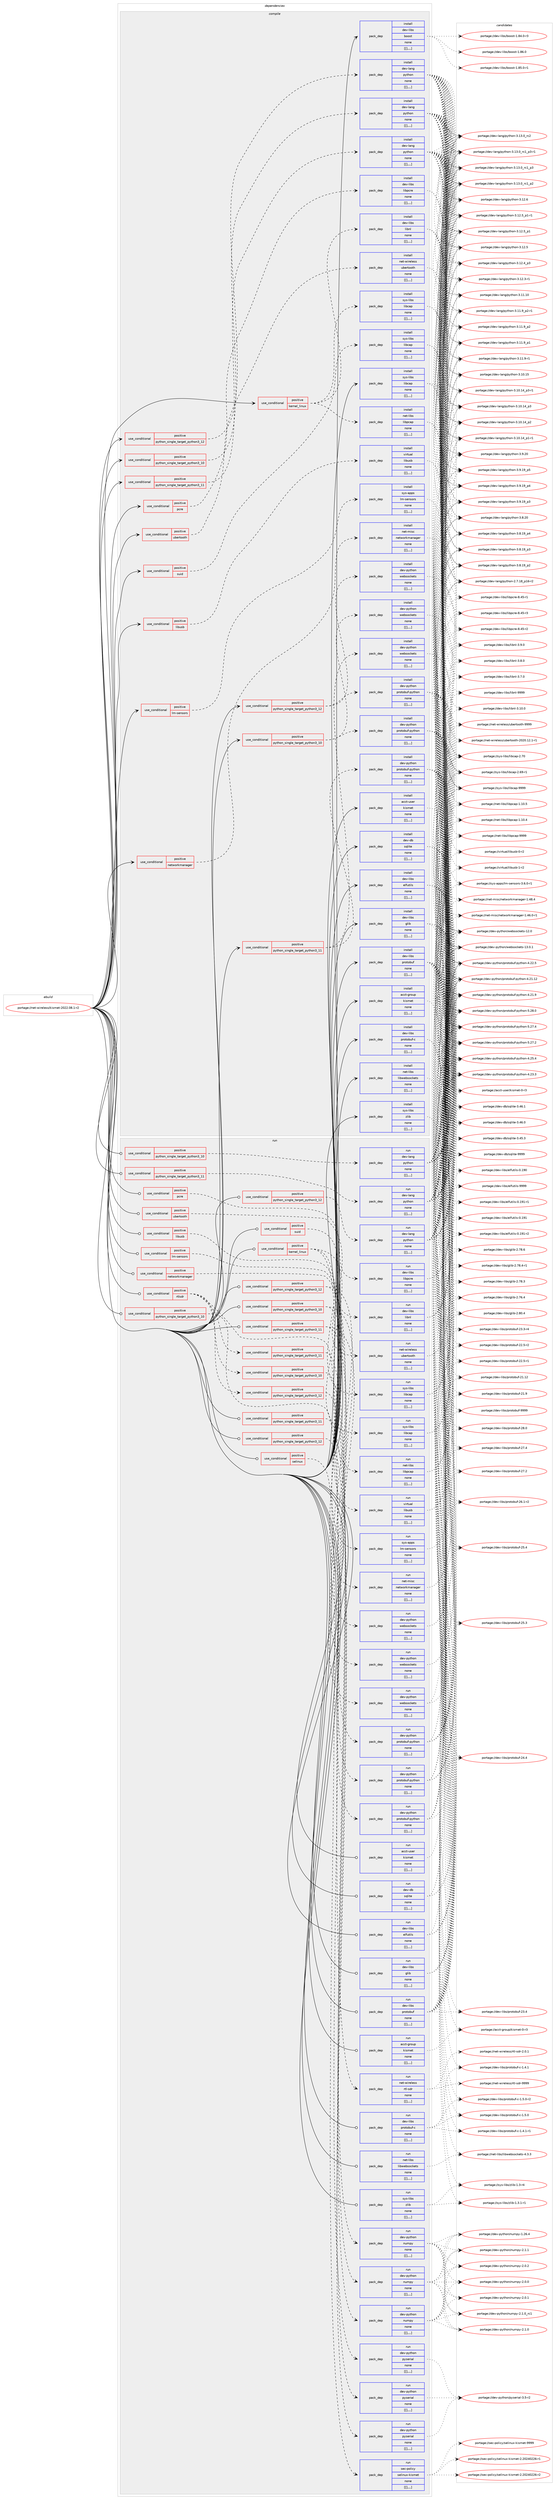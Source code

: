 digraph prolog {

# *************
# Graph options
# *************

newrank=true;
concentrate=true;
compound=true;
graph [rankdir=LR,fontname=Helvetica,fontsize=10,ranksep=1.5];#, ranksep=2.5, nodesep=0.2];
edge  [arrowhead=vee];
node  [fontname=Helvetica,fontsize=10];

# **********
# The ebuild
# **********

subgraph cluster_leftcol {
color=gray;
label=<<i>ebuild</i>>;
id [label="portage://net-wireless/kismet-2022.08.1-r2", color=red, width=4, href="../net-wireless/kismet-2022.08.1-r2.svg"];
}

# ****************
# The dependencies
# ****************

subgraph cluster_midcol {
color=gray;
label=<<i>dependencies</i>>;
subgraph cluster_compile {
fillcolor="#eeeeee";
style=filled;
label=<<i>compile</i>>;
subgraph cond107166 {
dependency406001 [label=<<TABLE BORDER="0" CELLBORDER="1" CELLSPACING="0" CELLPADDING="4"><TR><TD ROWSPAN="3" CELLPADDING="10">use_conditional</TD></TR><TR><TD>positive</TD></TR><TR><TD>kernel_linux</TD></TR></TABLE>>, shape=none, color=red];
subgraph pack295885 {
dependency406002 [label=<<TABLE BORDER="0" CELLBORDER="1" CELLSPACING="0" CELLPADDING="4" WIDTH="220"><TR><TD ROWSPAN="6" CELLPADDING="30">pack_dep</TD></TR><TR><TD WIDTH="110">install</TD></TR><TR><TD>sys-libs</TD></TR><TR><TD>libcap</TD></TR><TR><TD>none</TD></TR><TR><TD>[[],,,,]</TD></TR></TABLE>>, shape=none, color=blue];
}
dependency406001:e -> dependency406002:w [weight=20,style="dashed",arrowhead="vee"];
subgraph pack295886 {
dependency406003 [label=<<TABLE BORDER="0" CELLBORDER="1" CELLSPACING="0" CELLPADDING="4" WIDTH="220"><TR><TD ROWSPAN="6" CELLPADDING="30">pack_dep</TD></TR><TR><TD WIDTH="110">install</TD></TR><TR><TD>dev-libs</TD></TR><TR><TD>libnl</TD></TR><TR><TD>none</TD></TR><TR><TD>[[],,,,]</TD></TR></TABLE>>, shape=none, color=blue];
}
dependency406001:e -> dependency406003:w [weight=20,style="dashed",arrowhead="vee"];
subgraph pack295887 {
dependency406004 [label=<<TABLE BORDER="0" CELLBORDER="1" CELLSPACING="0" CELLPADDING="4" WIDTH="220"><TR><TD ROWSPAN="6" CELLPADDING="30">pack_dep</TD></TR><TR><TD WIDTH="110">install</TD></TR><TR><TD>net-libs</TD></TR><TR><TD>libpcap</TD></TR><TR><TD>none</TD></TR><TR><TD>[[],,,,]</TD></TR></TABLE>>, shape=none, color=blue];
}
dependency406001:e -> dependency406004:w [weight=20,style="dashed",arrowhead="vee"];
}
id:e -> dependency406001:w [weight=20,style="solid",arrowhead="vee"];
subgraph cond107167 {
dependency406005 [label=<<TABLE BORDER="0" CELLBORDER="1" CELLSPACING="0" CELLPADDING="4"><TR><TD ROWSPAN="3" CELLPADDING="10">use_conditional</TD></TR><TR><TD>positive</TD></TR><TR><TD>libusb</TD></TR></TABLE>>, shape=none, color=red];
subgraph pack295888 {
dependency406006 [label=<<TABLE BORDER="0" CELLBORDER="1" CELLSPACING="0" CELLPADDING="4" WIDTH="220"><TR><TD ROWSPAN="6" CELLPADDING="30">pack_dep</TD></TR><TR><TD WIDTH="110">install</TD></TR><TR><TD>virtual</TD></TR><TR><TD>libusb</TD></TR><TR><TD>none</TD></TR><TR><TD>[[],,,,]</TD></TR></TABLE>>, shape=none, color=blue];
}
dependency406005:e -> dependency406006:w [weight=20,style="dashed",arrowhead="vee"];
}
id:e -> dependency406005:w [weight=20,style="solid",arrowhead="vee"];
subgraph cond107168 {
dependency406007 [label=<<TABLE BORDER="0" CELLBORDER="1" CELLSPACING="0" CELLPADDING="4"><TR><TD ROWSPAN="3" CELLPADDING="10">use_conditional</TD></TR><TR><TD>positive</TD></TR><TR><TD>lm-sensors</TD></TR></TABLE>>, shape=none, color=red];
subgraph pack295889 {
dependency406008 [label=<<TABLE BORDER="0" CELLBORDER="1" CELLSPACING="0" CELLPADDING="4" WIDTH="220"><TR><TD ROWSPAN="6" CELLPADDING="30">pack_dep</TD></TR><TR><TD WIDTH="110">install</TD></TR><TR><TD>sys-apps</TD></TR><TR><TD>lm-sensors</TD></TR><TR><TD>none</TD></TR><TR><TD>[[],,,,]</TD></TR></TABLE>>, shape=none, color=blue];
}
dependency406007:e -> dependency406008:w [weight=20,style="dashed",arrowhead="vee"];
}
id:e -> dependency406007:w [weight=20,style="solid",arrowhead="vee"];
subgraph cond107169 {
dependency406009 [label=<<TABLE BORDER="0" CELLBORDER="1" CELLSPACING="0" CELLPADDING="4"><TR><TD ROWSPAN="3" CELLPADDING="10">use_conditional</TD></TR><TR><TD>positive</TD></TR><TR><TD>networkmanager</TD></TR></TABLE>>, shape=none, color=red];
subgraph pack295890 {
dependency406010 [label=<<TABLE BORDER="0" CELLBORDER="1" CELLSPACING="0" CELLPADDING="4" WIDTH="220"><TR><TD ROWSPAN="6" CELLPADDING="30">pack_dep</TD></TR><TR><TD WIDTH="110">install</TD></TR><TR><TD>net-misc</TD></TR><TR><TD>networkmanager</TD></TR><TR><TD>none</TD></TR><TR><TD>[[],,,,]</TD></TR></TABLE>>, shape=none, color=blue];
}
dependency406009:e -> dependency406010:w [weight=20,style="dashed",arrowhead="vee"];
}
id:e -> dependency406009:w [weight=20,style="solid",arrowhead="vee"];
subgraph cond107170 {
dependency406011 [label=<<TABLE BORDER="0" CELLBORDER="1" CELLSPACING="0" CELLPADDING="4"><TR><TD ROWSPAN="3" CELLPADDING="10">use_conditional</TD></TR><TR><TD>positive</TD></TR><TR><TD>pcre</TD></TR></TABLE>>, shape=none, color=red];
subgraph pack295891 {
dependency406012 [label=<<TABLE BORDER="0" CELLBORDER="1" CELLSPACING="0" CELLPADDING="4" WIDTH="220"><TR><TD ROWSPAN="6" CELLPADDING="30">pack_dep</TD></TR><TR><TD WIDTH="110">install</TD></TR><TR><TD>dev-libs</TD></TR><TR><TD>libpcre</TD></TR><TR><TD>none</TD></TR><TR><TD>[[],,,,]</TD></TR></TABLE>>, shape=none, color=blue];
}
dependency406011:e -> dependency406012:w [weight=20,style="dashed",arrowhead="vee"];
}
id:e -> dependency406011:w [weight=20,style="solid",arrowhead="vee"];
subgraph cond107171 {
dependency406013 [label=<<TABLE BORDER="0" CELLBORDER="1" CELLSPACING="0" CELLPADDING="4"><TR><TD ROWSPAN="3" CELLPADDING="10">use_conditional</TD></TR><TR><TD>positive</TD></TR><TR><TD>python_single_target_python3_10</TD></TR></TABLE>>, shape=none, color=red];
subgraph pack295892 {
dependency406014 [label=<<TABLE BORDER="0" CELLBORDER="1" CELLSPACING="0" CELLPADDING="4" WIDTH="220"><TR><TD ROWSPAN="6" CELLPADDING="30">pack_dep</TD></TR><TR><TD WIDTH="110">install</TD></TR><TR><TD>dev-lang</TD></TR><TR><TD>python</TD></TR><TR><TD>none</TD></TR><TR><TD>[[],,,,]</TD></TR></TABLE>>, shape=none, color=blue];
}
dependency406013:e -> dependency406014:w [weight=20,style="dashed",arrowhead="vee"];
}
id:e -> dependency406013:w [weight=20,style="solid",arrowhead="vee"];
subgraph cond107172 {
dependency406015 [label=<<TABLE BORDER="0" CELLBORDER="1" CELLSPACING="0" CELLPADDING="4"><TR><TD ROWSPAN="3" CELLPADDING="10">use_conditional</TD></TR><TR><TD>positive</TD></TR><TR><TD>python_single_target_python3_10</TD></TR></TABLE>>, shape=none, color=red];
subgraph pack295893 {
dependency406016 [label=<<TABLE BORDER="0" CELLBORDER="1" CELLSPACING="0" CELLPADDING="4" WIDTH="220"><TR><TD ROWSPAN="6" CELLPADDING="30">pack_dep</TD></TR><TR><TD WIDTH="110">install</TD></TR><TR><TD>dev-python</TD></TR><TR><TD>protobuf-python</TD></TR><TR><TD>none</TD></TR><TR><TD>[[],,,,]</TD></TR></TABLE>>, shape=none, color=blue];
}
dependency406015:e -> dependency406016:w [weight=20,style="dashed",arrowhead="vee"];
subgraph pack295894 {
dependency406017 [label=<<TABLE BORDER="0" CELLBORDER="1" CELLSPACING="0" CELLPADDING="4" WIDTH="220"><TR><TD ROWSPAN="6" CELLPADDING="30">pack_dep</TD></TR><TR><TD WIDTH="110">install</TD></TR><TR><TD>dev-python</TD></TR><TR><TD>websockets</TD></TR><TR><TD>none</TD></TR><TR><TD>[[],,,,]</TD></TR></TABLE>>, shape=none, color=blue];
}
dependency406015:e -> dependency406017:w [weight=20,style="dashed",arrowhead="vee"];
}
id:e -> dependency406015:w [weight=20,style="solid",arrowhead="vee"];
subgraph cond107173 {
dependency406018 [label=<<TABLE BORDER="0" CELLBORDER="1" CELLSPACING="0" CELLPADDING="4"><TR><TD ROWSPAN="3" CELLPADDING="10">use_conditional</TD></TR><TR><TD>positive</TD></TR><TR><TD>python_single_target_python3_11</TD></TR></TABLE>>, shape=none, color=red];
subgraph pack295895 {
dependency406019 [label=<<TABLE BORDER="0" CELLBORDER="1" CELLSPACING="0" CELLPADDING="4" WIDTH="220"><TR><TD ROWSPAN="6" CELLPADDING="30">pack_dep</TD></TR><TR><TD WIDTH="110">install</TD></TR><TR><TD>dev-lang</TD></TR><TR><TD>python</TD></TR><TR><TD>none</TD></TR><TR><TD>[[],,,,]</TD></TR></TABLE>>, shape=none, color=blue];
}
dependency406018:e -> dependency406019:w [weight=20,style="dashed",arrowhead="vee"];
}
id:e -> dependency406018:w [weight=20,style="solid",arrowhead="vee"];
subgraph cond107174 {
dependency406020 [label=<<TABLE BORDER="0" CELLBORDER="1" CELLSPACING="0" CELLPADDING="4"><TR><TD ROWSPAN="3" CELLPADDING="10">use_conditional</TD></TR><TR><TD>positive</TD></TR><TR><TD>python_single_target_python3_11</TD></TR></TABLE>>, shape=none, color=red];
subgraph pack295896 {
dependency406021 [label=<<TABLE BORDER="0" CELLBORDER="1" CELLSPACING="0" CELLPADDING="4" WIDTH="220"><TR><TD ROWSPAN="6" CELLPADDING="30">pack_dep</TD></TR><TR><TD WIDTH="110">install</TD></TR><TR><TD>dev-python</TD></TR><TR><TD>protobuf-python</TD></TR><TR><TD>none</TD></TR><TR><TD>[[],,,,]</TD></TR></TABLE>>, shape=none, color=blue];
}
dependency406020:e -> dependency406021:w [weight=20,style="dashed",arrowhead="vee"];
subgraph pack295897 {
dependency406022 [label=<<TABLE BORDER="0" CELLBORDER="1" CELLSPACING="0" CELLPADDING="4" WIDTH="220"><TR><TD ROWSPAN="6" CELLPADDING="30">pack_dep</TD></TR><TR><TD WIDTH="110">install</TD></TR><TR><TD>dev-python</TD></TR><TR><TD>websockets</TD></TR><TR><TD>none</TD></TR><TR><TD>[[],,,,]</TD></TR></TABLE>>, shape=none, color=blue];
}
dependency406020:e -> dependency406022:w [weight=20,style="dashed",arrowhead="vee"];
}
id:e -> dependency406020:w [weight=20,style="solid",arrowhead="vee"];
subgraph cond107175 {
dependency406023 [label=<<TABLE BORDER="0" CELLBORDER="1" CELLSPACING="0" CELLPADDING="4"><TR><TD ROWSPAN="3" CELLPADDING="10">use_conditional</TD></TR><TR><TD>positive</TD></TR><TR><TD>python_single_target_python3_12</TD></TR></TABLE>>, shape=none, color=red];
subgraph pack295898 {
dependency406024 [label=<<TABLE BORDER="0" CELLBORDER="1" CELLSPACING="0" CELLPADDING="4" WIDTH="220"><TR><TD ROWSPAN="6" CELLPADDING="30">pack_dep</TD></TR><TR><TD WIDTH="110">install</TD></TR><TR><TD>dev-lang</TD></TR><TR><TD>python</TD></TR><TR><TD>none</TD></TR><TR><TD>[[],,,,]</TD></TR></TABLE>>, shape=none, color=blue];
}
dependency406023:e -> dependency406024:w [weight=20,style="dashed",arrowhead="vee"];
}
id:e -> dependency406023:w [weight=20,style="solid",arrowhead="vee"];
subgraph cond107176 {
dependency406025 [label=<<TABLE BORDER="0" CELLBORDER="1" CELLSPACING="0" CELLPADDING="4"><TR><TD ROWSPAN="3" CELLPADDING="10">use_conditional</TD></TR><TR><TD>positive</TD></TR><TR><TD>python_single_target_python3_12</TD></TR></TABLE>>, shape=none, color=red];
subgraph pack295899 {
dependency406026 [label=<<TABLE BORDER="0" CELLBORDER="1" CELLSPACING="0" CELLPADDING="4" WIDTH="220"><TR><TD ROWSPAN="6" CELLPADDING="30">pack_dep</TD></TR><TR><TD WIDTH="110">install</TD></TR><TR><TD>dev-python</TD></TR><TR><TD>protobuf-python</TD></TR><TR><TD>none</TD></TR><TR><TD>[[],,,,]</TD></TR></TABLE>>, shape=none, color=blue];
}
dependency406025:e -> dependency406026:w [weight=20,style="dashed",arrowhead="vee"];
subgraph pack295900 {
dependency406027 [label=<<TABLE BORDER="0" CELLBORDER="1" CELLSPACING="0" CELLPADDING="4" WIDTH="220"><TR><TD ROWSPAN="6" CELLPADDING="30">pack_dep</TD></TR><TR><TD WIDTH="110">install</TD></TR><TR><TD>dev-python</TD></TR><TR><TD>websockets</TD></TR><TR><TD>none</TD></TR><TR><TD>[[],,,,]</TD></TR></TABLE>>, shape=none, color=blue];
}
dependency406025:e -> dependency406027:w [weight=20,style="dashed",arrowhead="vee"];
}
id:e -> dependency406025:w [weight=20,style="solid",arrowhead="vee"];
subgraph cond107177 {
dependency406028 [label=<<TABLE BORDER="0" CELLBORDER="1" CELLSPACING="0" CELLPADDING="4"><TR><TD ROWSPAN="3" CELLPADDING="10">use_conditional</TD></TR><TR><TD>positive</TD></TR><TR><TD>suid</TD></TR></TABLE>>, shape=none, color=red];
subgraph pack295901 {
dependency406029 [label=<<TABLE BORDER="0" CELLBORDER="1" CELLSPACING="0" CELLPADDING="4" WIDTH="220"><TR><TD ROWSPAN="6" CELLPADDING="30">pack_dep</TD></TR><TR><TD WIDTH="110">install</TD></TR><TR><TD>sys-libs</TD></TR><TR><TD>libcap</TD></TR><TR><TD>none</TD></TR><TR><TD>[[],,,,]</TD></TR></TABLE>>, shape=none, color=blue];
}
dependency406028:e -> dependency406029:w [weight=20,style="dashed",arrowhead="vee"];
}
id:e -> dependency406028:w [weight=20,style="solid",arrowhead="vee"];
subgraph cond107178 {
dependency406030 [label=<<TABLE BORDER="0" CELLBORDER="1" CELLSPACING="0" CELLPADDING="4"><TR><TD ROWSPAN="3" CELLPADDING="10">use_conditional</TD></TR><TR><TD>positive</TD></TR><TR><TD>ubertooth</TD></TR></TABLE>>, shape=none, color=red];
subgraph pack295902 {
dependency406031 [label=<<TABLE BORDER="0" CELLBORDER="1" CELLSPACING="0" CELLPADDING="4" WIDTH="220"><TR><TD ROWSPAN="6" CELLPADDING="30">pack_dep</TD></TR><TR><TD WIDTH="110">install</TD></TR><TR><TD>net-wireless</TD></TR><TR><TD>ubertooth</TD></TR><TR><TD>none</TD></TR><TR><TD>[[],,,,]</TD></TR></TABLE>>, shape=none, color=blue];
}
dependency406030:e -> dependency406031:w [weight=20,style="dashed",arrowhead="vee"];
}
id:e -> dependency406030:w [weight=20,style="solid",arrowhead="vee"];
subgraph pack295903 {
dependency406032 [label=<<TABLE BORDER="0" CELLBORDER="1" CELLSPACING="0" CELLPADDING="4" WIDTH="220"><TR><TD ROWSPAN="6" CELLPADDING="30">pack_dep</TD></TR><TR><TD WIDTH="110">install</TD></TR><TR><TD>acct-group</TD></TR><TR><TD>kismet</TD></TR><TR><TD>none</TD></TR><TR><TD>[[],,,,]</TD></TR></TABLE>>, shape=none, color=blue];
}
id:e -> dependency406032:w [weight=20,style="solid",arrowhead="vee"];
subgraph pack295904 {
dependency406033 [label=<<TABLE BORDER="0" CELLBORDER="1" CELLSPACING="0" CELLPADDING="4" WIDTH="220"><TR><TD ROWSPAN="6" CELLPADDING="30">pack_dep</TD></TR><TR><TD WIDTH="110">install</TD></TR><TR><TD>acct-user</TD></TR><TR><TD>kismet</TD></TR><TR><TD>none</TD></TR><TR><TD>[[],,,,]</TD></TR></TABLE>>, shape=none, color=blue];
}
id:e -> dependency406033:w [weight=20,style="solid",arrowhead="vee"];
subgraph pack295905 {
dependency406034 [label=<<TABLE BORDER="0" CELLBORDER="1" CELLSPACING="0" CELLPADDING="4" WIDTH="220"><TR><TD ROWSPAN="6" CELLPADDING="30">pack_dep</TD></TR><TR><TD WIDTH="110">install</TD></TR><TR><TD>dev-db</TD></TR><TR><TD>sqlite</TD></TR><TR><TD>none</TD></TR><TR><TD>[[],,,,]</TD></TR></TABLE>>, shape=none, color=blue];
}
id:e -> dependency406034:w [weight=20,style="solid",arrowhead="vee"];
subgraph pack295906 {
dependency406035 [label=<<TABLE BORDER="0" CELLBORDER="1" CELLSPACING="0" CELLPADDING="4" WIDTH="220"><TR><TD ROWSPAN="6" CELLPADDING="30">pack_dep</TD></TR><TR><TD WIDTH="110">install</TD></TR><TR><TD>dev-libs</TD></TR><TR><TD>boost</TD></TR><TR><TD>none</TD></TR><TR><TD>[[],,,,]</TD></TR></TABLE>>, shape=none, color=blue];
}
id:e -> dependency406035:w [weight=20,style="solid",arrowhead="vee"];
subgraph pack295907 {
dependency406036 [label=<<TABLE BORDER="0" CELLBORDER="1" CELLSPACING="0" CELLPADDING="4" WIDTH="220"><TR><TD ROWSPAN="6" CELLPADDING="30">pack_dep</TD></TR><TR><TD WIDTH="110">install</TD></TR><TR><TD>dev-libs</TD></TR><TR><TD>elfutils</TD></TR><TR><TD>none</TD></TR><TR><TD>[[],,,,]</TD></TR></TABLE>>, shape=none, color=blue];
}
id:e -> dependency406036:w [weight=20,style="solid",arrowhead="vee"];
subgraph pack295908 {
dependency406037 [label=<<TABLE BORDER="0" CELLBORDER="1" CELLSPACING="0" CELLPADDING="4" WIDTH="220"><TR><TD ROWSPAN="6" CELLPADDING="30">pack_dep</TD></TR><TR><TD WIDTH="110">install</TD></TR><TR><TD>dev-libs</TD></TR><TR><TD>glib</TD></TR><TR><TD>none</TD></TR><TR><TD>[[],,,,]</TD></TR></TABLE>>, shape=none, color=blue];
}
id:e -> dependency406037:w [weight=20,style="solid",arrowhead="vee"];
subgraph pack295909 {
dependency406038 [label=<<TABLE BORDER="0" CELLBORDER="1" CELLSPACING="0" CELLPADDING="4" WIDTH="220"><TR><TD ROWSPAN="6" CELLPADDING="30">pack_dep</TD></TR><TR><TD WIDTH="110">install</TD></TR><TR><TD>dev-libs</TD></TR><TR><TD>protobuf</TD></TR><TR><TD>none</TD></TR><TR><TD>[[],,,,]</TD></TR></TABLE>>, shape=none, color=blue];
}
id:e -> dependency406038:w [weight=20,style="solid",arrowhead="vee"];
subgraph pack295910 {
dependency406039 [label=<<TABLE BORDER="0" CELLBORDER="1" CELLSPACING="0" CELLPADDING="4" WIDTH="220"><TR><TD ROWSPAN="6" CELLPADDING="30">pack_dep</TD></TR><TR><TD WIDTH="110">install</TD></TR><TR><TD>dev-libs</TD></TR><TR><TD>protobuf-c</TD></TR><TR><TD>none</TD></TR><TR><TD>[[],,,,]</TD></TR></TABLE>>, shape=none, color=blue];
}
id:e -> dependency406039:w [weight=20,style="solid",arrowhead="vee"];
subgraph pack295911 {
dependency406040 [label=<<TABLE BORDER="0" CELLBORDER="1" CELLSPACING="0" CELLPADDING="4" WIDTH="220"><TR><TD ROWSPAN="6" CELLPADDING="30">pack_dep</TD></TR><TR><TD WIDTH="110">install</TD></TR><TR><TD>net-libs</TD></TR><TR><TD>libwebsockets</TD></TR><TR><TD>none</TD></TR><TR><TD>[[],,,,]</TD></TR></TABLE>>, shape=none, color=blue];
}
id:e -> dependency406040:w [weight=20,style="solid",arrowhead="vee"];
subgraph pack295912 {
dependency406041 [label=<<TABLE BORDER="0" CELLBORDER="1" CELLSPACING="0" CELLPADDING="4" WIDTH="220"><TR><TD ROWSPAN="6" CELLPADDING="30">pack_dep</TD></TR><TR><TD WIDTH="110">install</TD></TR><TR><TD>sys-libs</TD></TR><TR><TD>libcap</TD></TR><TR><TD>none</TD></TR><TR><TD>[[],,,,]</TD></TR></TABLE>>, shape=none, color=blue];
}
id:e -> dependency406041:w [weight=20,style="solid",arrowhead="vee"];
subgraph pack295913 {
dependency406042 [label=<<TABLE BORDER="0" CELLBORDER="1" CELLSPACING="0" CELLPADDING="4" WIDTH="220"><TR><TD ROWSPAN="6" CELLPADDING="30">pack_dep</TD></TR><TR><TD WIDTH="110">install</TD></TR><TR><TD>sys-libs</TD></TR><TR><TD>zlib</TD></TR><TR><TD>none</TD></TR><TR><TD>[[],,,,]</TD></TR></TABLE>>, shape=none, color=blue];
}
id:e -> dependency406042:w [weight=20,style="solid",arrowhead="vee"];
}
subgraph cluster_compileandrun {
fillcolor="#eeeeee";
style=filled;
label=<<i>compile and run</i>>;
}
subgraph cluster_run {
fillcolor="#eeeeee";
style=filled;
label=<<i>run</i>>;
subgraph cond107179 {
dependency406043 [label=<<TABLE BORDER="0" CELLBORDER="1" CELLSPACING="0" CELLPADDING="4"><TR><TD ROWSPAN="3" CELLPADDING="10">use_conditional</TD></TR><TR><TD>positive</TD></TR><TR><TD>kernel_linux</TD></TR></TABLE>>, shape=none, color=red];
subgraph pack295914 {
dependency406044 [label=<<TABLE BORDER="0" CELLBORDER="1" CELLSPACING="0" CELLPADDING="4" WIDTH="220"><TR><TD ROWSPAN="6" CELLPADDING="30">pack_dep</TD></TR><TR><TD WIDTH="110">run</TD></TR><TR><TD>sys-libs</TD></TR><TR><TD>libcap</TD></TR><TR><TD>none</TD></TR><TR><TD>[[],,,,]</TD></TR></TABLE>>, shape=none, color=blue];
}
dependency406043:e -> dependency406044:w [weight=20,style="dashed",arrowhead="vee"];
subgraph pack295915 {
dependency406045 [label=<<TABLE BORDER="0" CELLBORDER="1" CELLSPACING="0" CELLPADDING="4" WIDTH="220"><TR><TD ROWSPAN="6" CELLPADDING="30">pack_dep</TD></TR><TR><TD WIDTH="110">run</TD></TR><TR><TD>dev-libs</TD></TR><TR><TD>libnl</TD></TR><TR><TD>none</TD></TR><TR><TD>[[],,,,]</TD></TR></TABLE>>, shape=none, color=blue];
}
dependency406043:e -> dependency406045:w [weight=20,style="dashed",arrowhead="vee"];
subgraph pack295916 {
dependency406046 [label=<<TABLE BORDER="0" CELLBORDER="1" CELLSPACING="0" CELLPADDING="4" WIDTH="220"><TR><TD ROWSPAN="6" CELLPADDING="30">pack_dep</TD></TR><TR><TD WIDTH="110">run</TD></TR><TR><TD>net-libs</TD></TR><TR><TD>libpcap</TD></TR><TR><TD>none</TD></TR><TR><TD>[[],,,,]</TD></TR></TABLE>>, shape=none, color=blue];
}
dependency406043:e -> dependency406046:w [weight=20,style="dashed",arrowhead="vee"];
}
id:e -> dependency406043:w [weight=20,style="solid",arrowhead="odot"];
subgraph cond107180 {
dependency406047 [label=<<TABLE BORDER="0" CELLBORDER="1" CELLSPACING="0" CELLPADDING="4"><TR><TD ROWSPAN="3" CELLPADDING="10">use_conditional</TD></TR><TR><TD>positive</TD></TR><TR><TD>libusb</TD></TR></TABLE>>, shape=none, color=red];
subgraph pack295917 {
dependency406048 [label=<<TABLE BORDER="0" CELLBORDER="1" CELLSPACING="0" CELLPADDING="4" WIDTH="220"><TR><TD ROWSPAN="6" CELLPADDING="30">pack_dep</TD></TR><TR><TD WIDTH="110">run</TD></TR><TR><TD>virtual</TD></TR><TR><TD>libusb</TD></TR><TR><TD>none</TD></TR><TR><TD>[[],,,,]</TD></TR></TABLE>>, shape=none, color=blue];
}
dependency406047:e -> dependency406048:w [weight=20,style="dashed",arrowhead="vee"];
}
id:e -> dependency406047:w [weight=20,style="solid",arrowhead="odot"];
subgraph cond107181 {
dependency406049 [label=<<TABLE BORDER="0" CELLBORDER="1" CELLSPACING="0" CELLPADDING="4"><TR><TD ROWSPAN="3" CELLPADDING="10">use_conditional</TD></TR><TR><TD>positive</TD></TR><TR><TD>lm-sensors</TD></TR></TABLE>>, shape=none, color=red];
subgraph pack295918 {
dependency406050 [label=<<TABLE BORDER="0" CELLBORDER="1" CELLSPACING="0" CELLPADDING="4" WIDTH="220"><TR><TD ROWSPAN="6" CELLPADDING="30">pack_dep</TD></TR><TR><TD WIDTH="110">run</TD></TR><TR><TD>sys-apps</TD></TR><TR><TD>lm-sensors</TD></TR><TR><TD>none</TD></TR><TR><TD>[[],,,,]</TD></TR></TABLE>>, shape=none, color=blue];
}
dependency406049:e -> dependency406050:w [weight=20,style="dashed",arrowhead="vee"];
}
id:e -> dependency406049:w [weight=20,style="solid",arrowhead="odot"];
subgraph cond107182 {
dependency406051 [label=<<TABLE BORDER="0" CELLBORDER="1" CELLSPACING="0" CELLPADDING="4"><TR><TD ROWSPAN="3" CELLPADDING="10">use_conditional</TD></TR><TR><TD>positive</TD></TR><TR><TD>networkmanager</TD></TR></TABLE>>, shape=none, color=red];
subgraph pack295919 {
dependency406052 [label=<<TABLE BORDER="0" CELLBORDER="1" CELLSPACING="0" CELLPADDING="4" WIDTH="220"><TR><TD ROWSPAN="6" CELLPADDING="30">pack_dep</TD></TR><TR><TD WIDTH="110">run</TD></TR><TR><TD>net-misc</TD></TR><TR><TD>networkmanager</TD></TR><TR><TD>none</TD></TR><TR><TD>[[],,,,]</TD></TR></TABLE>>, shape=none, color=blue];
}
dependency406051:e -> dependency406052:w [weight=20,style="dashed",arrowhead="vee"];
}
id:e -> dependency406051:w [weight=20,style="solid",arrowhead="odot"];
subgraph cond107183 {
dependency406053 [label=<<TABLE BORDER="0" CELLBORDER="1" CELLSPACING="0" CELLPADDING="4"><TR><TD ROWSPAN="3" CELLPADDING="10">use_conditional</TD></TR><TR><TD>positive</TD></TR><TR><TD>pcre</TD></TR></TABLE>>, shape=none, color=red];
subgraph pack295920 {
dependency406054 [label=<<TABLE BORDER="0" CELLBORDER="1" CELLSPACING="0" CELLPADDING="4" WIDTH="220"><TR><TD ROWSPAN="6" CELLPADDING="30">pack_dep</TD></TR><TR><TD WIDTH="110">run</TD></TR><TR><TD>dev-libs</TD></TR><TR><TD>libpcre</TD></TR><TR><TD>none</TD></TR><TR><TD>[[],,,,]</TD></TR></TABLE>>, shape=none, color=blue];
}
dependency406053:e -> dependency406054:w [weight=20,style="dashed",arrowhead="vee"];
}
id:e -> dependency406053:w [weight=20,style="solid",arrowhead="odot"];
subgraph cond107184 {
dependency406055 [label=<<TABLE BORDER="0" CELLBORDER="1" CELLSPACING="0" CELLPADDING="4"><TR><TD ROWSPAN="3" CELLPADDING="10">use_conditional</TD></TR><TR><TD>positive</TD></TR><TR><TD>python_single_target_python3_10</TD></TR></TABLE>>, shape=none, color=red];
subgraph pack295921 {
dependency406056 [label=<<TABLE BORDER="0" CELLBORDER="1" CELLSPACING="0" CELLPADDING="4" WIDTH="220"><TR><TD ROWSPAN="6" CELLPADDING="30">pack_dep</TD></TR><TR><TD WIDTH="110">run</TD></TR><TR><TD>dev-lang</TD></TR><TR><TD>python</TD></TR><TR><TD>none</TD></TR><TR><TD>[[],,,,]</TD></TR></TABLE>>, shape=none, color=blue];
}
dependency406055:e -> dependency406056:w [weight=20,style="dashed",arrowhead="vee"];
}
id:e -> dependency406055:w [weight=20,style="solid",arrowhead="odot"];
subgraph cond107185 {
dependency406057 [label=<<TABLE BORDER="0" CELLBORDER="1" CELLSPACING="0" CELLPADDING="4"><TR><TD ROWSPAN="3" CELLPADDING="10">use_conditional</TD></TR><TR><TD>positive</TD></TR><TR><TD>python_single_target_python3_10</TD></TR></TABLE>>, shape=none, color=red];
subgraph pack295922 {
dependency406058 [label=<<TABLE BORDER="0" CELLBORDER="1" CELLSPACING="0" CELLPADDING="4" WIDTH="220"><TR><TD ROWSPAN="6" CELLPADDING="30">pack_dep</TD></TR><TR><TD WIDTH="110">run</TD></TR><TR><TD>dev-python</TD></TR><TR><TD>protobuf-python</TD></TR><TR><TD>none</TD></TR><TR><TD>[[],,,,]</TD></TR></TABLE>>, shape=none, color=blue];
}
dependency406057:e -> dependency406058:w [weight=20,style="dashed",arrowhead="vee"];
subgraph pack295923 {
dependency406059 [label=<<TABLE BORDER="0" CELLBORDER="1" CELLSPACING="0" CELLPADDING="4" WIDTH="220"><TR><TD ROWSPAN="6" CELLPADDING="30">pack_dep</TD></TR><TR><TD WIDTH="110">run</TD></TR><TR><TD>dev-python</TD></TR><TR><TD>websockets</TD></TR><TR><TD>none</TD></TR><TR><TD>[[],,,,]</TD></TR></TABLE>>, shape=none, color=blue];
}
dependency406057:e -> dependency406059:w [weight=20,style="dashed",arrowhead="vee"];
}
id:e -> dependency406057:w [weight=20,style="solid",arrowhead="odot"];
subgraph cond107186 {
dependency406060 [label=<<TABLE BORDER="0" CELLBORDER="1" CELLSPACING="0" CELLPADDING="4"><TR><TD ROWSPAN="3" CELLPADDING="10">use_conditional</TD></TR><TR><TD>positive</TD></TR><TR><TD>python_single_target_python3_10</TD></TR></TABLE>>, shape=none, color=red];
subgraph pack295924 {
dependency406061 [label=<<TABLE BORDER="0" CELLBORDER="1" CELLSPACING="0" CELLPADDING="4" WIDTH="220"><TR><TD ROWSPAN="6" CELLPADDING="30">pack_dep</TD></TR><TR><TD WIDTH="110">run</TD></TR><TR><TD>dev-python</TD></TR><TR><TD>pyserial</TD></TR><TR><TD>none</TD></TR><TR><TD>[[],,,,]</TD></TR></TABLE>>, shape=none, color=blue];
}
dependency406060:e -> dependency406061:w [weight=20,style="dashed",arrowhead="vee"];
}
id:e -> dependency406060:w [weight=20,style="solid",arrowhead="odot"];
subgraph cond107187 {
dependency406062 [label=<<TABLE BORDER="0" CELLBORDER="1" CELLSPACING="0" CELLPADDING="4"><TR><TD ROWSPAN="3" CELLPADDING="10">use_conditional</TD></TR><TR><TD>positive</TD></TR><TR><TD>python_single_target_python3_11</TD></TR></TABLE>>, shape=none, color=red];
subgraph pack295925 {
dependency406063 [label=<<TABLE BORDER="0" CELLBORDER="1" CELLSPACING="0" CELLPADDING="4" WIDTH="220"><TR><TD ROWSPAN="6" CELLPADDING="30">pack_dep</TD></TR><TR><TD WIDTH="110">run</TD></TR><TR><TD>dev-lang</TD></TR><TR><TD>python</TD></TR><TR><TD>none</TD></TR><TR><TD>[[],,,,]</TD></TR></TABLE>>, shape=none, color=blue];
}
dependency406062:e -> dependency406063:w [weight=20,style="dashed",arrowhead="vee"];
}
id:e -> dependency406062:w [weight=20,style="solid",arrowhead="odot"];
subgraph cond107188 {
dependency406064 [label=<<TABLE BORDER="0" CELLBORDER="1" CELLSPACING="0" CELLPADDING="4"><TR><TD ROWSPAN="3" CELLPADDING="10">use_conditional</TD></TR><TR><TD>positive</TD></TR><TR><TD>python_single_target_python3_11</TD></TR></TABLE>>, shape=none, color=red];
subgraph pack295926 {
dependency406065 [label=<<TABLE BORDER="0" CELLBORDER="1" CELLSPACING="0" CELLPADDING="4" WIDTH="220"><TR><TD ROWSPAN="6" CELLPADDING="30">pack_dep</TD></TR><TR><TD WIDTH="110">run</TD></TR><TR><TD>dev-python</TD></TR><TR><TD>protobuf-python</TD></TR><TR><TD>none</TD></TR><TR><TD>[[],,,,]</TD></TR></TABLE>>, shape=none, color=blue];
}
dependency406064:e -> dependency406065:w [weight=20,style="dashed",arrowhead="vee"];
subgraph pack295927 {
dependency406066 [label=<<TABLE BORDER="0" CELLBORDER="1" CELLSPACING="0" CELLPADDING="4" WIDTH="220"><TR><TD ROWSPAN="6" CELLPADDING="30">pack_dep</TD></TR><TR><TD WIDTH="110">run</TD></TR><TR><TD>dev-python</TD></TR><TR><TD>websockets</TD></TR><TR><TD>none</TD></TR><TR><TD>[[],,,,]</TD></TR></TABLE>>, shape=none, color=blue];
}
dependency406064:e -> dependency406066:w [weight=20,style="dashed",arrowhead="vee"];
}
id:e -> dependency406064:w [weight=20,style="solid",arrowhead="odot"];
subgraph cond107189 {
dependency406067 [label=<<TABLE BORDER="0" CELLBORDER="1" CELLSPACING="0" CELLPADDING="4"><TR><TD ROWSPAN="3" CELLPADDING="10">use_conditional</TD></TR><TR><TD>positive</TD></TR><TR><TD>python_single_target_python3_11</TD></TR></TABLE>>, shape=none, color=red];
subgraph pack295928 {
dependency406068 [label=<<TABLE BORDER="0" CELLBORDER="1" CELLSPACING="0" CELLPADDING="4" WIDTH="220"><TR><TD ROWSPAN="6" CELLPADDING="30">pack_dep</TD></TR><TR><TD WIDTH="110">run</TD></TR><TR><TD>dev-python</TD></TR><TR><TD>pyserial</TD></TR><TR><TD>none</TD></TR><TR><TD>[[],,,,]</TD></TR></TABLE>>, shape=none, color=blue];
}
dependency406067:e -> dependency406068:w [weight=20,style="dashed",arrowhead="vee"];
}
id:e -> dependency406067:w [weight=20,style="solid",arrowhead="odot"];
subgraph cond107190 {
dependency406069 [label=<<TABLE BORDER="0" CELLBORDER="1" CELLSPACING="0" CELLPADDING="4"><TR><TD ROWSPAN="3" CELLPADDING="10">use_conditional</TD></TR><TR><TD>positive</TD></TR><TR><TD>python_single_target_python3_12</TD></TR></TABLE>>, shape=none, color=red];
subgraph pack295929 {
dependency406070 [label=<<TABLE BORDER="0" CELLBORDER="1" CELLSPACING="0" CELLPADDING="4" WIDTH="220"><TR><TD ROWSPAN="6" CELLPADDING="30">pack_dep</TD></TR><TR><TD WIDTH="110">run</TD></TR><TR><TD>dev-lang</TD></TR><TR><TD>python</TD></TR><TR><TD>none</TD></TR><TR><TD>[[],,,,]</TD></TR></TABLE>>, shape=none, color=blue];
}
dependency406069:e -> dependency406070:w [weight=20,style="dashed",arrowhead="vee"];
}
id:e -> dependency406069:w [weight=20,style="solid",arrowhead="odot"];
subgraph cond107191 {
dependency406071 [label=<<TABLE BORDER="0" CELLBORDER="1" CELLSPACING="0" CELLPADDING="4"><TR><TD ROWSPAN="3" CELLPADDING="10">use_conditional</TD></TR><TR><TD>positive</TD></TR><TR><TD>python_single_target_python3_12</TD></TR></TABLE>>, shape=none, color=red];
subgraph pack295930 {
dependency406072 [label=<<TABLE BORDER="0" CELLBORDER="1" CELLSPACING="0" CELLPADDING="4" WIDTH="220"><TR><TD ROWSPAN="6" CELLPADDING="30">pack_dep</TD></TR><TR><TD WIDTH="110">run</TD></TR><TR><TD>dev-python</TD></TR><TR><TD>protobuf-python</TD></TR><TR><TD>none</TD></TR><TR><TD>[[],,,,]</TD></TR></TABLE>>, shape=none, color=blue];
}
dependency406071:e -> dependency406072:w [weight=20,style="dashed",arrowhead="vee"];
subgraph pack295931 {
dependency406073 [label=<<TABLE BORDER="0" CELLBORDER="1" CELLSPACING="0" CELLPADDING="4" WIDTH="220"><TR><TD ROWSPAN="6" CELLPADDING="30">pack_dep</TD></TR><TR><TD WIDTH="110">run</TD></TR><TR><TD>dev-python</TD></TR><TR><TD>websockets</TD></TR><TR><TD>none</TD></TR><TR><TD>[[],,,,]</TD></TR></TABLE>>, shape=none, color=blue];
}
dependency406071:e -> dependency406073:w [weight=20,style="dashed",arrowhead="vee"];
}
id:e -> dependency406071:w [weight=20,style="solid",arrowhead="odot"];
subgraph cond107192 {
dependency406074 [label=<<TABLE BORDER="0" CELLBORDER="1" CELLSPACING="0" CELLPADDING="4"><TR><TD ROWSPAN="3" CELLPADDING="10">use_conditional</TD></TR><TR><TD>positive</TD></TR><TR><TD>python_single_target_python3_12</TD></TR></TABLE>>, shape=none, color=red];
subgraph pack295932 {
dependency406075 [label=<<TABLE BORDER="0" CELLBORDER="1" CELLSPACING="0" CELLPADDING="4" WIDTH="220"><TR><TD ROWSPAN="6" CELLPADDING="30">pack_dep</TD></TR><TR><TD WIDTH="110">run</TD></TR><TR><TD>dev-python</TD></TR><TR><TD>pyserial</TD></TR><TR><TD>none</TD></TR><TR><TD>[[],,,,]</TD></TR></TABLE>>, shape=none, color=blue];
}
dependency406074:e -> dependency406075:w [weight=20,style="dashed",arrowhead="vee"];
}
id:e -> dependency406074:w [weight=20,style="solid",arrowhead="odot"];
subgraph cond107193 {
dependency406076 [label=<<TABLE BORDER="0" CELLBORDER="1" CELLSPACING="0" CELLPADDING="4"><TR><TD ROWSPAN="3" CELLPADDING="10">use_conditional</TD></TR><TR><TD>positive</TD></TR><TR><TD>rtlsdr</TD></TR></TABLE>>, shape=none, color=red];
subgraph cond107194 {
dependency406077 [label=<<TABLE BORDER="0" CELLBORDER="1" CELLSPACING="0" CELLPADDING="4"><TR><TD ROWSPAN="3" CELLPADDING="10">use_conditional</TD></TR><TR><TD>positive</TD></TR><TR><TD>python_single_target_python3_10</TD></TR></TABLE>>, shape=none, color=red];
subgraph pack295933 {
dependency406078 [label=<<TABLE BORDER="0" CELLBORDER="1" CELLSPACING="0" CELLPADDING="4" WIDTH="220"><TR><TD ROWSPAN="6" CELLPADDING="30">pack_dep</TD></TR><TR><TD WIDTH="110">run</TD></TR><TR><TD>dev-python</TD></TR><TR><TD>numpy</TD></TR><TR><TD>none</TD></TR><TR><TD>[[],,,,]</TD></TR></TABLE>>, shape=none, color=blue];
}
dependency406077:e -> dependency406078:w [weight=20,style="dashed",arrowhead="vee"];
}
dependency406076:e -> dependency406077:w [weight=20,style="dashed",arrowhead="vee"];
subgraph cond107195 {
dependency406079 [label=<<TABLE BORDER="0" CELLBORDER="1" CELLSPACING="0" CELLPADDING="4"><TR><TD ROWSPAN="3" CELLPADDING="10">use_conditional</TD></TR><TR><TD>positive</TD></TR><TR><TD>python_single_target_python3_11</TD></TR></TABLE>>, shape=none, color=red];
subgraph pack295934 {
dependency406080 [label=<<TABLE BORDER="0" CELLBORDER="1" CELLSPACING="0" CELLPADDING="4" WIDTH="220"><TR><TD ROWSPAN="6" CELLPADDING="30">pack_dep</TD></TR><TR><TD WIDTH="110">run</TD></TR><TR><TD>dev-python</TD></TR><TR><TD>numpy</TD></TR><TR><TD>none</TD></TR><TR><TD>[[],,,,]</TD></TR></TABLE>>, shape=none, color=blue];
}
dependency406079:e -> dependency406080:w [weight=20,style="dashed",arrowhead="vee"];
}
dependency406076:e -> dependency406079:w [weight=20,style="dashed",arrowhead="vee"];
subgraph cond107196 {
dependency406081 [label=<<TABLE BORDER="0" CELLBORDER="1" CELLSPACING="0" CELLPADDING="4"><TR><TD ROWSPAN="3" CELLPADDING="10">use_conditional</TD></TR><TR><TD>positive</TD></TR><TR><TD>python_single_target_python3_12</TD></TR></TABLE>>, shape=none, color=red];
subgraph pack295935 {
dependency406082 [label=<<TABLE BORDER="0" CELLBORDER="1" CELLSPACING="0" CELLPADDING="4" WIDTH="220"><TR><TD ROWSPAN="6" CELLPADDING="30">pack_dep</TD></TR><TR><TD WIDTH="110">run</TD></TR><TR><TD>dev-python</TD></TR><TR><TD>numpy</TD></TR><TR><TD>none</TD></TR><TR><TD>[[],,,,]</TD></TR></TABLE>>, shape=none, color=blue];
}
dependency406081:e -> dependency406082:w [weight=20,style="dashed",arrowhead="vee"];
}
dependency406076:e -> dependency406081:w [weight=20,style="dashed",arrowhead="vee"];
subgraph pack295936 {
dependency406083 [label=<<TABLE BORDER="0" CELLBORDER="1" CELLSPACING="0" CELLPADDING="4" WIDTH="220"><TR><TD ROWSPAN="6" CELLPADDING="30">pack_dep</TD></TR><TR><TD WIDTH="110">run</TD></TR><TR><TD>net-wireless</TD></TR><TR><TD>rtl-sdr</TD></TR><TR><TD>none</TD></TR><TR><TD>[[],,,,]</TD></TR></TABLE>>, shape=none, color=blue];
}
dependency406076:e -> dependency406083:w [weight=20,style="dashed",arrowhead="vee"];
}
id:e -> dependency406076:w [weight=20,style="solid",arrowhead="odot"];
subgraph cond107197 {
dependency406084 [label=<<TABLE BORDER="0" CELLBORDER="1" CELLSPACING="0" CELLPADDING="4"><TR><TD ROWSPAN="3" CELLPADDING="10">use_conditional</TD></TR><TR><TD>positive</TD></TR><TR><TD>selinux</TD></TR></TABLE>>, shape=none, color=red];
subgraph pack295937 {
dependency406085 [label=<<TABLE BORDER="0" CELLBORDER="1" CELLSPACING="0" CELLPADDING="4" WIDTH="220"><TR><TD ROWSPAN="6" CELLPADDING="30">pack_dep</TD></TR><TR><TD WIDTH="110">run</TD></TR><TR><TD>sec-policy</TD></TR><TR><TD>selinux-kismet</TD></TR><TR><TD>none</TD></TR><TR><TD>[[],,,,]</TD></TR></TABLE>>, shape=none, color=blue];
}
dependency406084:e -> dependency406085:w [weight=20,style="dashed",arrowhead="vee"];
}
id:e -> dependency406084:w [weight=20,style="solid",arrowhead="odot"];
subgraph cond107198 {
dependency406086 [label=<<TABLE BORDER="0" CELLBORDER="1" CELLSPACING="0" CELLPADDING="4"><TR><TD ROWSPAN="3" CELLPADDING="10">use_conditional</TD></TR><TR><TD>positive</TD></TR><TR><TD>suid</TD></TR></TABLE>>, shape=none, color=red];
subgraph pack295938 {
dependency406087 [label=<<TABLE BORDER="0" CELLBORDER="1" CELLSPACING="0" CELLPADDING="4" WIDTH="220"><TR><TD ROWSPAN="6" CELLPADDING="30">pack_dep</TD></TR><TR><TD WIDTH="110">run</TD></TR><TR><TD>sys-libs</TD></TR><TR><TD>libcap</TD></TR><TR><TD>none</TD></TR><TR><TD>[[],,,,]</TD></TR></TABLE>>, shape=none, color=blue];
}
dependency406086:e -> dependency406087:w [weight=20,style="dashed",arrowhead="vee"];
}
id:e -> dependency406086:w [weight=20,style="solid",arrowhead="odot"];
subgraph cond107199 {
dependency406088 [label=<<TABLE BORDER="0" CELLBORDER="1" CELLSPACING="0" CELLPADDING="4"><TR><TD ROWSPAN="3" CELLPADDING="10">use_conditional</TD></TR><TR><TD>positive</TD></TR><TR><TD>ubertooth</TD></TR></TABLE>>, shape=none, color=red];
subgraph pack295939 {
dependency406089 [label=<<TABLE BORDER="0" CELLBORDER="1" CELLSPACING="0" CELLPADDING="4" WIDTH="220"><TR><TD ROWSPAN="6" CELLPADDING="30">pack_dep</TD></TR><TR><TD WIDTH="110">run</TD></TR><TR><TD>net-wireless</TD></TR><TR><TD>ubertooth</TD></TR><TR><TD>none</TD></TR><TR><TD>[[],,,,]</TD></TR></TABLE>>, shape=none, color=blue];
}
dependency406088:e -> dependency406089:w [weight=20,style="dashed",arrowhead="vee"];
}
id:e -> dependency406088:w [weight=20,style="solid",arrowhead="odot"];
subgraph pack295940 {
dependency406090 [label=<<TABLE BORDER="0" CELLBORDER="1" CELLSPACING="0" CELLPADDING="4" WIDTH="220"><TR><TD ROWSPAN="6" CELLPADDING="30">pack_dep</TD></TR><TR><TD WIDTH="110">run</TD></TR><TR><TD>acct-group</TD></TR><TR><TD>kismet</TD></TR><TR><TD>none</TD></TR><TR><TD>[[],,,,]</TD></TR></TABLE>>, shape=none, color=blue];
}
id:e -> dependency406090:w [weight=20,style="solid",arrowhead="odot"];
subgraph pack295941 {
dependency406091 [label=<<TABLE BORDER="0" CELLBORDER="1" CELLSPACING="0" CELLPADDING="4" WIDTH="220"><TR><TD ROWSPAN="6" CELLPADDING="30">pack_dep</TD></TR><TR><TD WIDTH="110">run</TD></TR><TR><TD>acct-user</TD></TR><TR><TD>kismet</TD></TR><TR><TD>none</TD></TR><TR><TD>[[],,,,]</TD></TR></TABLE>>, shape=none, color=blue];
}
id:e -> dependency406091:w [weight=20,style="solid",arrowhead="odot"];
subgraph pack295942 {
dependency406092 [label=<<TABLE BORDER="0" CELLBORDER="1" CELLSPACING="0" CELLPADDING="4" WIDTH="220"><TR><TD ROWSPAN="6" CELLPADDING="30">pack_dep</TD></TR><TR><TD WIDTH="110">run</TD></TR><TR><TD>dev-db</TD></TR><TR><TD>sqlite</TD></TR><TR><TD>none</TD></TR><TR><TD>[[],,,,]</TD></TR></TABLE>>, shape=none, color=blue];
}
id:e -> dependency406092:w [weight=20,style="solid",arrowhead="odot"];
subgraph pack295943 {
dependency406093 [label=<<TABLE BORDER="0" CELLBORDER="1" CELLSPACING="0" CELLPADDING="4" WIDTH="220"><TR><TD ROWSPAN="6" CELLPADDING="30">pack_dep</TD></TR><TR><TD WIDTH="110">run</TD></TR><TR><TD>dev-libs</TD></TR><TR><TD>elfutils</TD></TR><TR><TD>none</TD></TR><TR><TD>[[],,,,]</TD></TR></TABLE>>, shape=none, color=blue];
}
id:e -> dependency406093:w [weight=20,style="solid",arrowhead="odot"];
subgraph pack295944 {
dependency406094 [label=<<TABLE BORDER="0" CELLBORDER="1" CELLSPACING="0" CELLPADDING="4" WIDTH="220"><TR><TD ROWSPAN="6" CELLPADDING="30">pack_dep</TD></TR><TR><TD WIDTH="110">run</TD></TR><TR><TD>dev-libs</TD></TR><TR><TD>glib</TD></TR><TR><TD>none</TD></TR><TR><TD>[[],,,,]</TD></TR></TABLE>>, shape=none, color=blue];
}
id:e -> dependency406094:w [weight=20,style="solid",arrowhead="odot"];
subgraph pack295945 {
dependency406095 [label=<<TABLE BORDER="0" CELLBORDER="1" CELLSPACING="0" CELLPADDING="4" WIDTH="220"><TR><TD ROWSPAN="6" CELLPADDING="30">pack_dep</TD></TR><TR><TD WIDTH="110">run</TD></TR><TR><TD>dev-libs</TD></TR><TR><TD>protobuf</TD></TR><TR><TD>none</TD></TR><TR><TD>[[],,,,]</TD></TR></TABLE>>, shape=none, color=blue];
}
id:e -> dependency406095:w [weight=20,style="solid",arrowhead="odot"];
subgraph pack295946 {
dependency406096 [label=<<TABLE BORDER="0" CELLBORDER="1" CELLSPACING="0" CELLPADDING="4" WIDTH="220"><TR><TD ROWSPAN="6" CELLPADDING="30">pack_dep</TD></TR><TR><TD WIDTH="110">run</TD></TR><TR><TD>dev-libs</TD></TR><TR><TD>protobuf-c</TD></TR><TR><TD>none</TD></TR><TR><TD>[[],,,,]</TD></TR></TABLE>>, shape=none, color=blue];
}
id:e -> dependency406096:w [weight=20,style="solid",arrowhead="odot"];
subgraph pack295947 {
dependency406097 [label=<<TABLE BORDER="0" CELLBORDER="1" CELLSPACING="0" CELLPADDING="4" WIDTH="220"><TR><TD ROWSPAN="6" CELLPADDING="30">pack_dep</TD></TR><TR><TD WIDTH="110">run</TD></TR><TR><TD>net-libs</TD></TR><TR><TD>libwebsockets</TD></TR><TR><TD>none</TD></TR><TR><TD>[[],,,,]</TD></TR></TABLE>>, shape=none, color=blue];
}
id:e -> dependency406097:w [weight=20,style="solid",arrowhead="odot"];
subgraph pack295948 {
dependency406098 [label=<<TABLE BORDER="0" CELLBORDER="1" CELLSPACING="0" CELLPADDING="4" WIDTH="220"><TR><TD ROWSPAN="6" CELLPADDING="30">pack_dep</TD></TR><TR><TD WIDTH="110">run</TD></TR><TR><TD>sys-libs</TD></TR><TR><TD>zlib</TD></TR><TR><TD>none</TD></TR><TR><TD>[[],,,,]</TD></TR></TABLE>>, shape=none, color=blue];
}
id:e -> dependency406098:w [weight=20,style="solid",arrowhead="odot"];
}
}

# **************
# The candidates
# **************

subgraph cluster_choices {
rank=same;
color=gray;
label=<<i>candidates</i>>;

subgraph choice295885 {
color=black;
nodesep=1;
choice1151211154510810598115471081059899971124557575757 [label="portage://sys-libs/libcap-9999", color=red, width=4,href="../sys-libs/libcap-9999.svg"];
choice1151211154510810598115471081059899971124550465548 [label="portage://sys-libs/libcap-2.70", color=red, width=4,href="../sys-libs/libcap-2.70.svg"];
choice11512111545108105981154710810598999711245504654574511449 [label="portage://sys-libs/libcap-2.69-r1", color=red, width=4,href="../sys-libs/libcap-2.69-r1.svg"];
dependency406002:e -> choice1151211154510810598115471081059899971124557575757:w [style=dotted,weight="100"];
dependency406002:e -> choice1151211154510810598115471081059899971124550465548:w [style=dotted,weight="100"];
dependency406002:e -> choice11512111545108105981154710810598999711245504654574511449:w [style=dotted,weight="100"];
}
subgraph choice295886 {
color=black;
nodesep=1;
choice100101118451081059811547108105981101084557575757 [label="portage://dev-libs/libnl-9999", color=red, width=4,href="../dev-libs/libnl-9999.svg"];
choice1001011184510810598115471081059811010845514649484648 [label="portage://dev-libs/libnl-3.10.0", color=red, width=4,href="../dev-libs/libnl-3.10.0.svg"];
choice10010111845108105981154710810598110108455146574648 [label="portage://dev-libs/libnl-3.9.0", color=red, width=4,href="../dev-libs/libnl-3.9.0.svg"];
choice10010111845108105981154710810598110108455146564648 [label="portage://dev-libs/libnl-3.8.0", color=red, width=4,href="../dev-libs/libnl-3.8.0.svg"];
choice10010111845108105981154710810598110108455146554648 [label="portage://dev-libs/libnl-3.7.0", color=red, width=4,href="../dev-libs/libnl-3.7.0.svg"];
dependency406003:e -> choice100101118451081059811547108105981101084557575757:w [style=dotted,weight="100"];
dependency406003:e -> choice1001011184510810598115471081059811010845514649484648:w [style=dotted,weight="100"];
dependency406003:e -> choice10010111845108105981154710810598110108455146574648:w [style=dotted,weight="100"];
dependency406003:e -> choice10010111845108105981154710810598110108455146564648:w [style=dotted,weight="100"];
dependency406003:e -> choice10010111845108105981154710810598110108455146554648:w [style=dotted,weight="100"];
}
subgraph choice295887 {
color=black;
nodesep=1;
choice1101011164510810598115471081059811299971124557575757 [label="portage://net-libs/libpcap-9999", color=red, width=4,href="../net-libs/libpcap-9999.svg"];
choice11010111645108105981154710810598112999711245494649484653 [label="portage://net-libs/libpcap-1.10.5", color=red, width=4,href="../net-libs/libpcap-1.10.5.svg"];
choice11010111645108105981154710810598112999711245494649484652 [label="portage://net-libs/libpcap-1.10.4", color=red, width=4,href="../net-libs/libpcap-1.10.4.svg"];
dependency406004:e -> choice1101011164510810598115471081059811299971124557575757:w [style=dotted,weight="100"];
dependency406004:e -> choice11010111645108105981154710810598112999711245494649484653:w [style=dotted,weight="100"];
dependency406004:e -> choice11010111645108105981154710810598112999711245494649484652:w [style=dotted,weight="100"];
}
subgraph choice295888 {
color=black;
nodesep=1;
choice1181051141161179710847108105981171159845494511450 [label="portage://virtual/libusb-1-r2", color=red, width=4,href="../virtual/libusb-1-r2.svg"];
choice1181051141161179710847108105981171159845484511450 [label="portage://virtual/libusb-0-r2", color=red, width=4,href="../virtual/libusb-0-r2.svg"];
dependency406006:e -> choice1181051141161179710847108105981171159845494511450:w [style=dotted,weight="100"];
dependency406006:e -> choice1181051141161179710847108105981171159845484511450:w [style=dotted,weight="100"];
}
subgraph choice295889 {
color=black;
nodesep=1;
choice115121115459711211211547108109451151011101151111141154551465446484511449 [label="portage://sys-apps/lm-sensors-3.6.0-r1", color=red, width=4,href="../sys-apps/lm-sensors-3.6.0-r1.svg"];
dependency406008:e -> choice115121115459711211211547108109451151011101151111141154551465446484511449:w [style=dotted,weight="100"];
}
subgraph choice295890 {
color=black;
nodesep=1;
choice110101116451091051159947110101116119111114107109971109710310111445494652564652 [label="portage://net-misc/networkmanager-1.48.4", color=red, width=4,href="../net-misc/networkmanager-1.48.4.svg"];
choice1101011164510910511599471101011161191111141071099711097103101114454946525446484511449 [label="portage://net-misc/networkmanager-1.46.0-r1", color=red, width=4,href="../net-misc/networkmanager-1.46.0-r1.svg"];
dependency406010:e -> choice110101116451091051159947110101116119111114107109971109710310111445494652564652:w [style=dotted,weight="100"];
dependency406010:e -> choice1101011164510910511599471101011161191111141071099711097103101114454946525446484511449:w [style=dotted,weight="100"];
}
subgraph choice295891 {
color=black;
nodesep=1;
choice100101118451081059811547108105981129911410145564652534511451 [label="portage://dev-libs/libpcre-8.45-r3", color=red, width=4,href="../dev-libs/libpcre-8.45-r3.svg"];
choice100101118451081059811547108105981129911410145564652534511450 [label="portage://dev-libs/libpcre-8.45-r2", color=red, width=4,href="../dev-libs/libpcre-8.45-r2.svg"];
choice100101118451081059811547108105981129911410145564652534511449 [label="portage://dev-libs/libpcre-8.45-r1", color=red, width=4,href="../dev-libs/libpcre-8.45-r1.svg"];
dependency406012:e -> choice100101118451081059811547108105981129911410145564652534511451:w [style=dotted,weight="100"];
dependency406012:e -> choice100101118451081059811547108105981129911410145564652534511450:w [style=dotted,weight="100"];
dependency406012:e -> choice100101118451081059811547108105981129911410145564652534511449:w [style=dotted,weight="100"];
}
subgraph choice295892 {
color=black;
nodesep=1;
choice10010111845108971101034711212111610411111045514649514648951149950 [label="portage://dev-lang/python-3.13.0_rc2", color=red, width=4,href="../dev-lang/python-3.13.0_rc2.svg"];
choice1001011184510897110103471121211161041111104551464951464895114994995112514511449 [label="portage://dev-lang/python-3.13.0_rc1_p3-r1", color=red, width=4,href="../dev-lang/python-3.13.0_rc1_p3-r1.svg"];
choice100101118451089711010347112121116104111110455146495146489511499499511251 [label="portage://dev-lang/python-3.13.0_rc1_p3", color=red, width=4,href="../dev-lang/python-3.13.0_rc1_p3.svg"];
choice100101118451089711010347112121116104111110455146495146489511499499511250 [label="portage://dev-lang/python-3.13.0_rc1_p2", color=red, width=4,href="../dev-lang/python-3.13.0_rc1_p2.svg"];
choice10010111845108971101034711212111610411111045514649504654 [label="portage://dev-lang/python-3.12.6", color=red, width=4,href="../dev-lang/python-3.12.6.svg"];
choice1001011184510897110103471121211161041111104551464950465395112494511449 [label="portage://dev-lang/python-3.12.5_p1-r1", color=red, width=4,href="../dev-lang/python-3.12.5_p1-r1.svg"];
choice100101118451089711010347112121116104111110455146495046539511249 [label="portage://dev-lang/python-3.12.5_p1", color=red, width=4,href="../dev-lang/python-3.12.5_p1.svg"];
choice10010111845108971101034711212111610411111045514649504653 [label="portage://dev-lang/python-3.12.5", color=red, width=4,href="../dev-lang/python-3.12.5.svg"];
choice100101118451089711010347112121116104111110455146495046529511251 [label="portage://dev-lang/python-3.12.4_p3", color=red, width=4,href="../dev-lang/python-3.12.4_p3.svg"];
choice100101118451089711010347112121116104111110455146495046514511449 [label="portage://dev-lang/python-3.12.3-r1", color=red, width=4,href="../dev-lang/python-3.12.3-r1.svg"];
choice1001011184510897110103471121211161041111104551464949464948 [label="portage://dev-lang/python-3.11.10", color=red, width=4,href="../dev-lang/python-3.11.10.svg"];
choice1001011184510897110103471121211161041111104551464949465795112504511449 [label="portage://dev-lang/python-3.11.9_p2-r1", color=red, width=4,href="../dev-lang/python-3.11.9_p2-r1.svg"];
choice100101118451089711010347112121116104111110455146494946579511250 [label="portage://dev-lang/python-3.11.9_p2", color=red, width=4,href="../dev-lang/python-3.11.9_p2.svg"];
choice100101118451089711010347112121116104111110455146494946579511249 [label="portage://dev-lang/python-3.11.9_p1", color=red, width=4,href="../dev-lang/python-3.11.9_p1.svg"];
choice100101118451089711010347112121116104111110455146494946574511449 [label="portage://dev-lang/python-3.11.9-r1", color=red, width=4,href="../dev-lang/python-3.11.9-r1.svg"];
choice1001011184510897110103471121211161041111104551464948464953 [label="portage://dev-lang/python-3.10.15", color=red, width=4,href="../dev-lang/python-3.10.15.svg"];
choice100101118451089711010347112121116104111110455146494846495295112514511449 [label="portage://dev-lang/python-3.10.14_p3-r1", color=red, width=4,href="../dev-lang/python-3.10.14_p3-r1.svg"];
choice10010111845108971101034711212111610411111045514649484649529511251 [label="portage://dev-lang/python-3.10.14_p3", color=red, width=4,href="../dev-lang/python-3.10.14_p3.svg"];
choice10010111845108971101034711212111610411111045514649484649529511250 [label="portage://dev-lang/python-3.10.14_p2", color=red, width=4,href="../dev-lang/python-3.10.14_p2.svg"];
choice100101118451089711010347112121116104111110455146494846495295112494511449 [label="portage://dev-lang/python-3.10.14_p1-r1", color=red, width=4,href="../dev-lang/python-3.10.14_p1-r1.svg"];
choice10010111845108971101034711212111610411111045514657465048 [label="portage://dev-lang/python-3.9.20", color=red, width=4,href="../dev-lang/python-3.9.20.svg"];
choice100101118451089711010347112121116104111110455146574649579511253 [label="portage://dev-lang/python-3.9.19_p5", color=red, width=4,href="../dev-lang/python-3.9.19_p5.svg"];
choice100101118451089711010347112121116104111110455146574649579511252 [label="portage://dev-lang/python-3.9.19_p4", color=red, width=4,href="../dev-lang/python-3.9.19_p4.svg"];
choice100101118451089711010347112121116104111110455146574649579511251 [label="portage://dev-lang/python-3.9.19_p3", color=red, width=4,href="../dev-lang/python-3.9.19_p3.svg"];
choice10010111845108971101034711212111610411111045514656465048 [label="portage://dev-lang/python-3.8.20", color=red, width=4,href="../dev-lang/python-3.8.20.svg"];
choice100101118451089711010347112121116104111110455146564649579511252 [label="portage://dev-lang/python-3.8.19_p4", color=red, width=4,href="../dev-lang/python-3.8.19_p4.svg"];
choice100101118451089711010347112121116104111110455146564649579511251 [label="portage://dev-lang/python-3.8.19_p3", color=red, width=4,href="../dev-lang/python-3.8.19_p3.svg"];
choice100101118451089711010347112121116104111110455146564649579511250 [label="portage://dev-lang/python-3.8.19_p2", color=red, width=4,href="../dev-lang/python-3.8.19_p2.svg"];
choice100101118451089711010347112121116104111110455046554649569511249544511450 [label="portage://dev-lang/python-2.7.18_p16-r2", color=red, width=4,href="../dev-lang/python-2.7.18_p16-r2.svg"];
dependency406014:e -> choice10010111845108971101034711212111610411111045514649514648951149950:w [style=dotted,weight="100"];
dependency406014:e -> choice1001011184510897110103471121211161041111104551464951464895114994995112514511449:w [style=dotted,weight="100"];
dependency406014:e -> choice100101118451089711010347112121116104111110455146495146489511499499511251:w [style=dotted,weight="100"];
dependency406014:e -> choice100101118451089711010347112121116104111110455146495146489511499499511250:w [style=dotted,weight="100"];
dependency406014:e -> choice10010111845108971101034711212111610411111045514649504654:w [style=dotted,weight="100"];
dependency406014:e -> choice1001011184510897110103471121211161041111104551464950465395112494511449:w [style=dotted,weight="100"];
dependency406014:e -> choice100101118451089711010347112121116104111110455146495046539511249:w [style=dotted,weight="100"];
dependency406014:e -> choice10010111845108971101034711212111610411111045514649504653:w [style=dotted,weight="100"];
dependency406014:e -> choice100101118451089711010347112121116104111110455146495046529511251:w [style=dotted,weight="100"];
dependency406014:e -> choice100101118451089711010347112121116104111110455146495046514511449:w [style=dotted,weight="100"];
dependency406014:e -> choice1001011184510897110103471121211161041111104551464949464948:w [style=dotted,weight="100"];
dependency406014:e -> choice1001011184510897110103471121211161041111104551464949465795112504511449:w [style=dotted,weight="100"];
dependency406014:e -> choice100101118451089711010347112121116104111110455146494946579511250:w [style=dotted,weight="100"];
dependency406014:e -> choice100101118451089711010347112121116104111110455146494946579511249:w [style=dotted,weight="100"];
dependency406014:e -> choice100101118451089711010347112121116104111110455146494946574511449:w [style=dotted,weight="100"];
dependency406014:e -> choice1001011184510897110103471121211161041111104551464948464953:w [style=dotted,weight="100"];
dependency406014:e -> choice100101118451089711010347112121116104111110455146494846495295112514511449:w [style=dotted,weight="100"];
dependency406014:e -> choice10010111845108971101034711212111610411111045514649484649529511251:w [style=dotted,weight="100"];
dependency406014:e -> choice10010111845108971101034711212111610411111045514649484649529511250:w [style=dotted,weight="100"];
dependency406014:e -> choice100101118451089711010347112121116104111110455146494846495295112494511449:w [style=dotted,weight="100"];
dependency406014:e -> choice10010111845108971101034711212111610411111045514657465048:w [style=dotted,weight="100"];
dependency406014:e -> choice100101118451089711010347112121116104111110455146574649579511253:w [style=dotted,weight="100"];
dependency406014:e -> choice100101118451089711010347112121116104111110455146574649579511252:w [style=dotted,weight="100"];
dependency406014:e -> choice100101118451089711010347112121116104111110455146574649579511251:w [style=dotted,weight="100"];
dependency406014:e -> choice10010111845108971101034711212111610411111045514656465048:w [style=dotted,weight="100"];
dependency406014:e -> choice100101118451089711010347112121116104111110455146564649579511252:w [style=dotted,weight="100"];
dependency406014:e -> choice100101118451089711010347112121116104111110455146564649579511251:w [style=dotted,weight="100"];
dependency406014:e -> choice100101118451089711010347112121116104111110455146564649579511250:w [style=dotted,weight="100"];
dependency406014:e -> choice100101118451089711010347112121116104111110455046554649569511249544511450:w [style=dotted,weight="100"];
}
subgraph choice295893 {
color=black;
nodesep=1;
choice1001011184511212111610411111047112114111116111981171024511212111610411111045534650564648 [label="portage://dev-python/protobuf-python-5.28.0", color=red, width=4,href="../dev-python/protobuf-python-5.28.0.svg"];
choice1001011184511212111610411111047112114111116111981171024511212111610411111045534650554652 [label="portage://dev-python/protobuf-python-5.27.4", color=red, width=4,href="../dev-python/protobuf-python-5.27.4.svg"];
choice1001011184511212111610411111047112114111116111981171024511212111610411111045534650554650 [label="portage://dev-python/protobuf-python-5.27.2", color=red, width=4,href="../dev-python/protobuf-python-5.27.2.svg"];
choice1001011184511212111610411111047112114111116111981171024511212111610411111045524650534652 [label="portage://dev-python/protobuf-python-4.25.4", color=red, width=4,href="../dev-python/protobuf-python-4.25.4.svg"];
choice1001011184511212111610411111047112114111116111981171024511212111610411111045524650514651 [label="portage://dev-python/protobuf-python-4.23.3", color=red, width=4,href="../dev-python/protobuf-python-4.23.3.svg"];
choice1001011184511212111610411111047112114111116111981171024511212111610411111045524650504653 [label="portage://dev-python/protobuf-python-4.22.5", color=red, width=4,href="../dev-python/protobuf-python-4.22.5.svg"];
choice100101118451121211161041111104711211411111611198117102451121211161041111104552465049464950 [label="portage://dev-python/protobuf-python-4.21.12", color=red, width=4,href="../dev-python/protobuf-python-4.21.12.svg"];
choice1001011184511212111610411111047112114111116111981171024511212111610411111045524650494657 [label="portage://dev-python/protobuf-python-4.21.9", color=red, width=4,href="../dev-python/protobuf-python-4.21.9.svg"];
dependency406016:e -> choice1001011184511212111610411111047112114111116111981171024511212111610411111045534650564648:w [style=dotted,weight="100"];
dependency406016:e -> choice1001011184511212111610411111047112114111116111981171024511212111610411111045534650554652:w [style=dotted,weight="100"];
dependency406016:e -> choice1001011184511212111610411111047112114111116111981171024511212111610411111045534650554650:w [style=dotted,weight="100"];
dependency406016:e -> choice1001011184511212111610411111047112114111116111981171024511212111610411111045524650534652:w [style=dotted,weight="100"];
dependency406016:e -> choice1001011184511212111610411111047112114111116111981171024511212111610411111045524650514651:w [style=dotted,weight="100"];
dependency406016:e -> choice1001011184511212111610411111047112114111116111981171024511212111610411111045524650504653:w [style=dotted,weight="100"];
dependency406016:e -> choice100101118451121211161041111104711211411111611198117102451121211161041111104552465049464950:w [style=dotted,weight="100"];
dependency406016:e -> choice1001011184511212111610411111047112114111116111981171024511212111610411111045524650494657:w [style=dotted,weight="100"];
}
subgraph choice295894 {
color=black;
nodesep=1;
choice1001011184511212111610411111047119101981151119910710111611545495146484649 [label="portage://dev-python/websockets-13.0.1", color=red, width=4,href="../dev-python/websockets-13.0.1.svg"];
choice100101118451121211161041111104711910198115111991071011161154549504648 [label="portage://dev-python/websockets-12.0", color=red, width=4,href="../dev-python/websockets-12.0.svg"];
dependency406017:e -> choice1001011184511212111610411111047119101981151119910710111611545495146484649:w [style=dotted,weight="100"];
dependency406017:e -> choice100101118451121211161041111104711910198115111991071011161154549504648:w [style=dotted,weight="100"];
}
subgraph choice295895 {
color=black;
nodesep=1;
choice10010111845108971101034711212111610411111045514649514648951149950 [label="portage://dev-lang/python-3.13.0_rc2", color=red, width=4,href="../dev-lang/python-3.13.0_rc2.svg"];
choice1001011184510897110103471121211161041111104551464951464895114994995112514511449 [label="portage://dev-lang/python-3.13.0_rc1_p3-r1", color=red, width=4,href="../dev-lang/python-3.13.0_rc1_p3-r1.svg"];
choice100101118451089711010347112121116104111110455146495146489511499499511251 [label="portage://dev-lang/python-3.13.0_rc1_p3", color=red, width=4,href="../dev-lang/python-3.13.0_rc1_p3.svg"];
choice100101118451089711010347112121116104111110455146495146489511499499511250 [label="portage://dev-lang/python-3.13.0_rc1_p2", color=red, width=4,href="../dev-lang/python-3.13.0_rc1_p2.svg"];
choice10010111845108971101034711212111610411111045514649504654 [label="portage://dev-lang/python-3.12.6", color=red, width=4,href="../dev-lang/python-3.12.6.svg"];
choice1001011184510897110103471121211161041111104551464950465395112494511449 [label="portage://dev-lang/python-3.12.5_p1-r1", color=red, width=4,href="../dev-lang/python-3.12.5_p1-r1.svg"];
choice100101118451089711010347112121116104111110455146495046539511249 [label="portage://dev-lang/python-3.12.5_p1", color=red, width=4,href="../dev-lang/python-3.12.5_p1.svg"];
choice10010111845108971101034711212111610411111045514649504653 [label="portage://dev-lang/python-3.12.5", color=red, width=4,href="../dev-lang/python-3.12.5.svg"];
choice100101118451089711010347112121116104111110455146495046529511251 [label="portage://dev-lang/python-3.12.4_p3", color=red, width=4,href="../dev-lang/python-3.12.4_p3.svg"];
choice100101118451089711010347112121116104111110455146495046514511449 [label="portage://dev-lang/python-3.12.3-r1", color=red, width=4,href="../dev-lang/python-3.12.3-r1.svg"];
choice1001011184510897110103471121211161041111104551464949464948 [label="portage://dev-lang/python-3.11.10", color=red, width=4,href="../dev-lang/python-3.11.10.svg"];
choice1001011184510897110103471121211161041111104551464949465795112504511449 [label="portage://dev-lang/python-3.11.9_p2-r1", color=red, width=4,href="../dev-lang/python-3.11.9_p2-r1.svg"];
choice100101118451089711010347112121116104111110455146494946579511250 [label="portage://dev-lang/python-3.11.9_p2", color=red, width=4,href="../dev-lang/python-3.11.9_p2.svg"];
choice100101118451089711010347112121116104111110455146494946579511249 [label="portage://dev-lang/python-3.11.9_p1", color=red, width=4,href="../dev-lang/python-3.11.9_p1.svg"];
choice100101118451089711010347112121116104111110455146494946574511449 [label="portage://dev-lang/python-3.11.9-r1", color=red, width=4,href="../dev-lang/python-3.11.9-r1.svg"];
choice1001011184510897110103471121211161041111104551464948464953 [label="portage://dev-lang/python-3.10.15", color=red, width=4,href="../dev-lang/python-3.10.15.svg"];
choice100101118451089711010347112121116104111110455146494846495295112514511449 [label="portage://dev-lang/python-3.10.14_p3-r1", color=red, width=4,href="../dev-lang/python-3.10.14_p3-r1.svg"];
choice10010111845108971101034711212111610411111045514649484649529511251 [label="portage://dev-lang/python-3.10.14_p3", color=red, width=4,href="../dev-lang/python-3.10.14_p3.svg"];
choice10010111845108971101034711212111610411111045514649484649529511250 [label="portage://dev-lang/python-3.10.14_p2", color=red, width=4,href="../dev-lang/python-3.10.14_p2.svg"];
choice100101118451089711010347112121116104111110455146494846495295112494511449 [label="portage://dev-lang/python-3.10.14_p1-r1", color=red, width=4,href="../dev-lang/python-3.10.14_p1-r1.svg"];
choice10010111845108971101034711212111610411111045514657465048 [label="portage://dev-lang/python-3.9.20", color=red, width=4,href="../dev-lang/python-3.9.20.svg"];
choice100101118451089711010347112121116104111110455146574649579511253 [label="portage://dev-lang/python-3.9.19_p5", color=red, width=4,href="../dev-lang/python-3.9.19_p5.svg"];
choice100101118451089711010347112121116104111110455146574649579511252 [label="portage://dev-lang/python-3.9.19_p4", color=red, width=4,href="../dev-lang/python-3.9.19_p4.svg"];
choice100101118451089711010347112121116104111110455146574649579511251 [label="portage://dev-lang/python-3.9.19_p3", color=red, width=4,href="../dev-lang/python-3.9.19_p3.svg"];
choice10010111845108971101034711212111610411111045514656465048 [label="portage://dev-lang/python-3.8.20", color=red, width=4,href="../dev-lang/python-3.8.20.svg"];
choice100101118451089711010347112121116104111110455146564649579511252 [label="portage://dev-lang/python-3.8.19_p4", color=red, width=4,href="../dev-lang/python-3.8.19_p4.svg"];
choice100101118451089711010347112121116104111110455146564649579511251 [label="portage://dev-lang/python-3.8.19_p3", color=red, width=4,href="../dev-lang/python-3.8.19_p3.svg"];
choice100101118451089711010347112121116104111110455146564649579511250 [label="portage://dev-lang/python-3.8.19_p2", color=red, width=4,href="../dev-lang/python-3.8.19_p2.svg"];
choice100101118451089711010347112121116104111110455046554649569511249544511450 [label="portage://dev-lang/python-2.7.18_p16-r2", color=red, width=4,href="../dev-lang/python-2.7.18_p16-r2.svg"];
dependency406019:e -> choice10010111845108971101034711212111610411111045514649514648951149950:w [style=dotted,weight="100"];
dependency406019:e -> choice1001011184510897110103471121211161041111104551464951464895114994995112514511449:w [style=dotted,weight="100"];
dependency406019:e -> choice100101118451089711010347112121116104111110455146495146489511499499511251:w [style=dotted,weight="100"];
dependency406019:e -> choice100101118451089711010347112121116104111110455146495146489511499499511250:w [style=dotted,weight="100"];
dependency406019:e -> choice10010111845108971101034711212111610411111045514649504654:w [style=dotted,weight="100"];
dependency406019:e -> choice1001011184510897110103471121211161041111104551464950465395112494511449:w [style=dotted,weight="100"];
dependency406019:e -> choice100101118451089711010347112121116104111110455146495046539511249:w [style=dotted,weight="100"];
dependency406019:e -> choice10010111845108971101034711212111610411111045514649504653:w [style=dotted,weight="100"];
dependency406019:e -> choice100101118451089711010347112121116104111110455146495046529511251:w [style=dotted,weight="100"];
dependency406019:e -> choice100101118451089711010347112121116104111110455146495046514511449:w [style=dotted,weight="100"];
dependency406019:e -> choice1001011184510897110103471121211161041111104551464949464948:w [style=dotted,weight="100"];
dependency406019:e -> choice1001011184510897110103471121211161041111104551464949465795112504511449:w [style=dotted,weight="100"];
dependency406019:e -> choice100101118451089711010347112121116104111110455146494946579511250:w [style=dotted,weight="100"];
dependency406019:e -> choice100101118451089711010347112121116104111110455146494946579511249:w [style=dotted,weight="100"];
dependency406019:e -> choice100101118451089711010347112121116104111110455146494946574511449:w [style=dotted,weight="100"];
dependency406019:e -> choice1001011184510897110103471121211161041111104551464948464953:w [style=dotted,weight="100"];
dependency406019:e -> choice100101118451089711010347112121116104111110455146494846495295112514511449:w [style=dotted,weight="100"];
dependency406019:e -> choice10010111845108971101034711212111610411111045514649484649529511251:w [style=dotted,weight="100"];
dependency406019:e -> choice10010111845108971101034711212111610411111045514649484649529511250:w [style=dotted,weight="100"];
dependency406019:e -> choice100101118451089711010347112121116104111110455146494846495295112494511449:w [style=dotted,weight="100"];
dependency406019:e -> choice10010111845108971101034711212111610411111045514657465048:w [style=dotted,weight="100"];
dependency406019:e -> choice100101118451089711010347112121116104111110455146574649579511253:w [style=dotted,weight="100"];
dependency406019:e -> choice100101118451089711010347112121116104111110455146574649579511252:w [style=dotted,weight="100"];
dependency406019:e -> choice100101118451089711010347112121116104111110455146574649579511251:w [style=dotted,weight="100"];
dependency406019:e -> choice10010111845108971101034711212111610411111045514656465048:w [style=dotted,weight="100"];
dependency406019:e -> choice100101118451089711010347112121116104111110455146564649579511252:w [style=dotted,weight="100"];
dependency406019:e -> choice100101118451089711010347112121116104111110455146564649579511251:w [style=dotted,weight="100"];
dependency406019:e -> choice100101118451089711010347112121116104111110455146564649579511250:w [style=dotted,weight="100"];
dependency406019:e -> choice100101118451089711010347112121116104111110455046554649569511249544511450:w [style=dotted,weight="100"];
}
subgraph choice295896 {
color=black;
nodesep=1;
choice1001011184511212111610411111047112114111116111981171024511212111610411111045534650564648 [label="portage://dev-python/protobuf-python-5.28.0", color=red, width=4,href="../dev-python/protobuf-python-5.28.0.svg"];
choice1001011184511212111610411111047112114111116111981171024511212111610411111045534650554652 [label="portage://dev-python/protobuf-python-5.27.4", color=red, width=4,href="../dev-python/protobuf-python-5.27.4.svg"];
choice1001011184511212111610411111047112114111116111981171024511212111610411111045534650554650 [label="portage://dev-python/protobuf-python-5.27.2", color=red, width=4,href="../dev-python/protobuf-python-5.27.2.svg"];
choice1001011184511212111610411111047112114111116111981171024511212111610411111045524650534652 [label="portage://dev-python/protobuf-python-4.25.4", color=red, width=4,href="../dev-python/protobuf-python-4.25.4.svg"];
choice1001011184511212111610411111047112114111116111981171024511212111610411111045524650514651 [label="portage://dev-python/protobuf-python-4.23.3", color=red, width=4,href="../dev-python/protobuf-python-4.23.3.svg"];
choice1001011184511212111610411111047112114111116111981171024511212111610411111045524650504653 [label="portage://dev-python/protobuf-python-4.22.5", color=red, width=4,href="../dev-python/protobuf-python-4.22.5.svg"];
choice100101118451121211161041111104711211411111611198117102451121211161041111104552465049464950 [label="portage://dev-python/protobuf-python-4.21.12", color=red, width=4,href="../dev-python/protobuf-python-4.21.12.svg"];
choice1001011184511212111610411111047112114111116111981171024511212111610411111045524650494657 [label="portage://dev-python/protobuf-python-4.21.9", color=red, width=4,href="../dev-python/protobuf-python-4.21.9.svg"];
dependency406021:e -> choice1001011184511212111610411111047112114111116111981171024511212111610411111045534650564648:w [style=dotted,weight="100"];
dependency406021:e -> choice1001011184511212111610411111047112114111116111981171024511212111610411111045534650554652:w [style=dotted,weight="100"];
dependency406021:e -> choice1001011184511212111610411111047112114111116111981171024511212111610411111045534650554650:w [style=dotted,weight="100"];
dependency406021:e -> choice1001011184511212111610411111047112114111116111981171024511212111610411111045524650534652:w [style=dotted,weight="100"];
dependency406021:e -> choice1001011184511212111610411111047112114111116111981171024511212111610411111045524650514651:w [style=dotted,weight="100"];
dependency406021:e -> choice1001011184511212111610411111047112114111116111981171024511212111610411111045524650504653:w [style=dotted,weight="100"];
dependency406021:e -> choice100101118451121211161041111104711211411111611198117102451121211161041111104552465049464950:w [style=dotted,weight="100"];
dependency406021:e -> choice1001011184511212111610411111047112114111116111981171024511212111610411111045524650494657:w [style=dotted,weight="100"];
}
subgraph choice295897 {
color=black;
nodesep=1;
choice1001011184511212111610411111047119101981151119910710111611545495146484649 [label="portage://dev-python/websockets-13.0.1", color=red, width=4,href="../dev-python/websockets-13.0.1.svg"];
choice100101118451121211161041111104711910198115111991071011161154549504648 [label="portage://dev-python/websockets-12.0", color=red, width=4,href="../dev-python/websockets-12.0.svg"];
dependency406022:e -> choice1001011184511212111610411111047119101981151119910710111611545495146484649:w [style=dotted,weight="100"];
dependency406022:e -> choice100101118451121211161041111104711910198115111991071011161154549504648:w [style=dotted,weight="100"];
}
subgraph choice295898 {
color=black;
nodesep=1;
choice10010111845108971101034711212111610411111045514649514648951149950 [label="portage://dev-lang/python-3.13.0_rc2", color=red, width=4,href="../dev-lang/python-3.13.0_rc2.svg"];
choice1001011184510897110103471121211161041111104551464951464895114994995112514511449 [label="portage://dev-lang/python-3.13.0_rc1_p3-r1", color=red, width=4,href="../dev-lang/python-3.13.0_rc1_p3-r1.svg"];
choice100101118451089711010347112121116104111110455146495146489511499499511251 [label="portage://dev-lang/python-3.13.0_rc1_p3", color=red, width=4,href="../dev-lang/python-3.13.0_rc1_p3.svg"];
choice100101118451089711010347112121116104111110455146495146489511499499511250 [label="portage://dev-lang/python-3.13.0_rc1_p2", color=red, width=4,href="../dev-lang/python-3.13.0_rc1_p2.svg"];
choice10010111845108971101034711212111610411111045514649504654 [label="portage://dev-lang/python-3.12.6", color=red, width=4,href="../dev-lang/python-3.12.6.svg"];
choice1001011184510897110103471121211161041111104551464950465395112494511449 [label="portage://dev-lang/python-3.12.5_p1-r1", color=red, width=4,href="../dev-lang/python-3.12.5_p1-r1.svg"];
choice100101118451089711010347112121116104111110455146495046539511249 [label="portage://dev-lang/python-3.12.5_p1", color=red, width=4,href="../dev-lang/python-3.12.5_p1.svg"];
choice10010111845108971101034711212111610411111045514649504653 [label="portage://dev-lang/python-3.12.5", color=red, width=4,href="../dev-lang/python-3.12.5.svg"];
choice100101118451089711010347112121116104111110455146495046529511251 [label="portage://dev-lang/python-3.12.4_p3", color=red, width=4,href="../dev-lang/python-3.12.4_p3.svg"];
choice100101118451089711010347112121116104111110455146495046514511449 [label="portage://dev-lang/python-3.12.3-r1", color=red, width=4,href="../dev-lang/python-3.12.3-r1.svg"];
choice1001011184510897110103471121211161041111104551464949464948 [label="portage://dev-lang/python-3.11.10", color=red, width=4,href="../dev-lang/python-3.11.10.svg"];
choice1001011184510897110103471121211161041111104551464949465795112504511449 [label="portage://dev-lang/python-3.11.9_p2-r1", color=red, width=4,href="../dev-lang/python-3.11.9_p2-r1.svg"];
choice100101118451089711010347112121116104111110455146494946579511250 [label="portage://dev-lang/python-3.11.9_p2", color=red, width=4,href="../dev-lang/python-3.11.9_p2.svg"];
choice100101118451089711010347112121116104111110455146494946579511249 [label="portage://dev-lang/python-3.11.9_p1", color=red, width=4,href="../dev-lang/python-3.11.9_p1.svg"];
choice100101118451089711010347112121116104111110455146494946574511449 [label="portage://dev-lang/python-3.11.9-r1", color=red, width=4,href="../dev-lang/python-3.11.9-r1.svg"];
choice1001011184510897110103471121211161041111104551464948464953 [label="portage://dev-lang/python-3.10.15", color=red, width=4,href="../dev-lang/python-3.10.15.svg"];
choice100101118451089711010347112121116104111110455146494846495295112514511449 [label="portage://dev-lang/python-3.10.14_p3-r1", color=red, width=4,href="../dev-lang/python-3.10.14_p3-r1.svg"];
choice10010111845108971101034711212111610411111045514649484649529511251 [label="portage://dev-lang/python-3.10.14_p3", color=red, width=4,href="../dev-lang/python-3.10.14_p3.svg"];
choice10010111845108971101034711212111610411111045514649484649529511250 [label="portage://dev-lang/python-3.10.14_p2", color=red, width=4,href="../dev-lang/python-3.10.14_p2.svg"];
choice100101118451089711010347112121116104111110455146494846495295112494511449 [label="portage://dev-lang/python-3.10.14_p1-r1", color=red, width=4,href="../dev-lang/python-3.10.14_p1-r1.svg"];
choice10010111845108971101034711212111610411111045514657465048 [label="portage://dev-lang/python-3.9.20", color=red, width=4,href="../dev-lang/python-3.9.20.svg"];
choice100101118451089711010347112121116104111110455146574649579511253 [label="portage://dev-lang/python-3.9.19_p5", color=red, width=4,href="../dev-lang/python-3.9.19_p5.svg"];
choice100101118451089711010347112121116104111110455146574649579511252 [label="portage://dev-lang/python-3.9.19_p4", color=red, width=4,href="../dev-lang/python-3.9.19_p4.svg"];
choice100101118451089711010347112121116104111110455146574649579511251 [label="portage://dev-lang/python-3.9.19_p3", color=red, width=4,href="../dev-lang/python-3.9.19_p3.svg"];
choice10010111845108971101034711212111610411111045514656465048 [label="portage://dev-lang/python-3.8.20", color=red, width=4,href="../dev-lang/python-3.8.20.svg"];
choice100101118451089711010347112121116104111110455146564649579511252 [label="portage://dev-lang/python-3.8.19_p4", color=red, width=4,href="../dev-lang/python-3.8.19_p4.svg"];
choice100101118451089711010347112121116104111110455146564649579511251 [label="portage://dev-lang/python-3.8.19_p3", color=red, width=4,href="../dev-lang/python-3.8.19_p3.svg"];
choice100101118451089711010347112121116104111110455146564649579511250 [label="portage://dev-lang/python-3.8.19_p2", color=red, width=4,href="../dev-lang/python-3.8.19_p2.svg"];
choice100101118451089711010347112121116104111110455046554649569511249544511450 [label="portage://dev-lang/python-2.7.18_p16-r2", color=red, width=4,href="../dev-lang/python-2.7.18_p16-r2.svg"];
dependency406024:e -> choice10010111845108971101034711212111610411111045514649514648951149950:w [style=dotted,weight="100"];
dependency406024:e -> choice1001011184510897110103471121211161041111104551464951464895114994995112514511449:w [style=dotted,weight="100"];
dependency406024:e -> choice100101118451089711010347112121116104111110455146495146489511499499511251:w [style=dotted,weight="100"];
dependency406024:e -> choice100101118451089711010347112121116104111110455146495146489511499499511250:w [style=dotted,weight="100"];
dependency406024:e -> choice10010111845108971101034711212111610411111045514649504654:w [style=dotted,weight="100"];
dependency406024:e -> choice1001011184510897110103471121211161041111104551464950465395112494511449:w [style=dotted,weight="100"];
dependency406024:e -> choice100101118451089711010347112121116104111110455146495046539511249:w [style=dotted,weight="100"];
dependency406024:e -> choice10010111845108971101034711212111610411111045514649504653:w [style=dotted,weight="100"];
dependency406024:e -> choice100101118451089711010347112121116104111110455146495046529511251:w [style=dotted,weight="100"];
dependency406024:e -> choice100101118451089711010347112121116104111110455146495046514511449:w [style=dotted,weight="100"];
dependency406024:e -> choice1001011184510897110103471121211161041111104551464949464948:w [style=dotted,weight="100"];
dependency406024:e -> choice1001011184510897110103471121211161041111104551464949465795112504511449:w [style=dotted,weight="100"];
dependency406024:e -> choice100101118451089711010347112121116104111110455146494946579511250:w [style=dotted,weight="100"];
dependency406024:e -> choice100101118451089711010347112121116104111110455146494946579511249:w [style=dotted,weight="100"];
dependency406024:e -> choice100101118451089711010347112121116104111110455146494946574511449:w [style=dotted,weight="100"];
dependency406024:e -> choice1001011184510897110103471121211161041111104551464948464953:w [style=dotted,weight="100"];
dependency406024:e -> choice100101118451089711010347112121116104111110455146494846495295112514511449:w [style=dotted,weight="100"];
dependency406024:e -> choice10010111845108971101034711212111610411111045514649484649529511251:w [style=dotted,weight="100"];
dependency406024:e -> choice10010111845108971101034711212111610411111045514649484649529511250:w [style=dotted,weight="100"];
dependency406024:e -> choice100101118451089711010347112121116104111110455146494846495295112494511449:w [style=dotted,weight="100"];
dependency406024:e -> choice10010111845108971101034711212111610411111045514657465048:w [style=dotted,weight="100"];
dependency406024:e -> choice100101118451089711010347112121116104111110455146574649579511253:w [style=dotted,weight="100"];
dependency406024:e -> choice100101118451089711010347112121116104111110455146574649579511252:w [style=dotted,weight="100"];
dependency406024:e -> choice100101118451089711010347112121116104111110455146574649579511251:w [style=dotted,weight="100"];
dependency406024:e -> choice10010111845108971101034711212111610411111045514656465048:w [style=dotted,weight="100"];
dependency406024:e -> choice100101118451089711010347112121116104111110455146564649579511252:w [style=dotted,weight="100"];
dependency406024:e -> choice100101118451089711010347112121116104111110455146564649579511251:w [style=dotted,weight="100"];
dependency406024:e -> choice100101118451089711010347112121116104111110455146564649579511250:w [style=dotted,weight="100"];
dependency406024:e -> choice100101118451089711010347112121116104111110455046554649569511249544511450:w [style=dotted,weight="100"];
}
subgraph choice295899 {
color=black;
nodesep=1;
choice1001011184511212111610411111047112114111116111981171024511212111610411111045534650564648 [label="portage://dev-python/protobuf-python-5.28.0", color=red, width=4,href="../dev-python/protobuf-python-5.28.0.svg"];
choice1001011184511212111610411111047112114111116111981171024511212111610411111045534650554652 [label="portage://dev-python/protobuf-python-5.27.4", color=red, width=4,href="../dev-python/protobuf-python-5.27.4.svg"];
choice1001011184511212111610411111047112114111116111981171024511212111610411111045534650554650 [label="portage://dev-python/protobuf-python-5.27.2", color=red, width=4,href="../dev-python/protobuf-python-5.27.2.svg"];
choice1001011184511212111610411111047112114111116111981171024511212111610411111045524650534652 [label="portage://dev-python/protobuf-python-4.25.4", color=red, width=4,href="../dev-python/protobuf-python-4.25.4.svg"];
choice1001011184511212111610411111047112114111116111981171024511212111610411111045524650514651 [label="portage://dev-python/protobuf-python-4.23.3", color=red, width=4,href="../dev-python/protobuf-python-4.23.3.svg"];
choice1001011184511212111610411111047112114111116111981171024511212111610411111045524650504653 [label="portage://dev-python/protobuf-python-4.22.5", color=red, width=4,href="../dev-python/protobuf-python-4.22.5.svg"];
choice100101118451121211161041111104711211411111611198117102451121211161041111104552465049464950 [label="portage://dev-python/protobuf-python-4.21.12", color=red, width=4,href="../dev-python/protobuf-python-4.21.12.svg"];
choice1001011184511212111610411111047112114111116111981171024511212111610411111045524650494657 [label="portage://dev-python/protobuf-python-4.21.9", color=red, width=4,href="../dev-python/protobuf-python-4.21.9.svg"];
dependency406026:e -> choice1001011184511212111610411111047112114111116111981171024511212111610411111045534650564648:w [style=dotted,weight="100"];
dependency406026:e -> choice1001011184511212111610411111047112114111116111981171024511212111610411111045534650554652:w [style=dotted,weight="100"];
dependency406026:e -> choice1001011184511212111610411111047112114111116111981171024511212111610411111045534650554650:w [style=dotted,weight="100"];
dependency406026:e -> choice1001011184511212111610411111047112114111116111981171024511212111610411111045524650534652:w [style=dotted,weight="100"];
dependency406026:e -> choice1001011184511212111610411111047112114111116111981171024511212111610411111045524650514651:w [style=dotted,weight="100"];
dependency406026:e -> choice1001011184511212111610411111047112114111116111981171024511212111610411111045524650504653:w [style=dotted,weight="100"];
dependency406026:e -> choice100101118451121211161041111104711211411111611198117102451121211161041111104552465049464950:w [style=dotted,weight="100"];
dependency406026:e -> choice1001011184511212111610411111047112114111116111981171024511212111610411111045524650494657:w [style=dotted,weight="100"];
}
subgraph choice295900 {
color=black;
nodesep=1;
choice1001011184511212111610411111047119101981151119910710111611545495146484649 [label="portage://dev-python/websockets-13.0.1", color=red, width=4,href="../dev-python/websockets-13.0.1.svg"];
choice100101118451121211161041111104711910198115111991071011161154549504648 [label="portage://dev-python/websockets-12.0", color=red, width=4,href="../dev-python/websockets-12.0.svg"];
dependency406027:e -> choice1001011184511212111610411111047119101981151119910710111611545495146484649:w [style=dotted,weight="100"];
dependency406027:e -> choice100101118451121211161041111104711910198115111991071011161154549504648:w [style=dotted,weight="100"];
}
subgraph choice295901 {
color=black;
nodesep=1;
choice1151211154510810598115471081059899971124557575757 [label="portage://sys-libs/libcap-9999", color=red, width=4,href="../sys-libs/libcap-9999.svg"];
choice1151211154510810598115471081059899971124550465548 [label="portage://sys-libs/libcap-2.70", color=red, width=4,href="../sys-libs/libcap-2.70.svg"];
choice11512111545108105981154710810598999711245504654574511449 [label="portage://sys-libs/libcap-2.69-r1", color=red, width=4,href="../sys-libs/libcap-2.69-r1.svg"];
dependency406029:e -> choice1151211154510810598115471081059899971124557575757:w [style=dotted,weight="100"];
dependency406029:e -> choice1151211154510810598115471081059899971124550465548:w [style=dotted,weight="100"];
dependency406029:e -> choice11512111545108105981154710810598999711245504654574511449:w [style=dotted,weight="100"];
}
subgraph choice295902 {
color=black;
nodesep=1;
choice1101011164511910511410110810111511547117981011141161111111161044557575757 [label="portage://net-wireless/ubertooth-9999", color=red, width=4,href="../net-wireless/ubertooth-9999.svg"];
choice110101116451191051141011081011151154711798101114116111111116104455048504846495046494511449 [label="portage://net-wireless/ubertooth-2020.12.1-r1", color=red, width=4,href="../net-wireless/ubertooth-2020.12.1-r1.svg"];
dependency406031:e -> choice1101011164511910511410110810111511547117981011141161111111161044557575757:w [style=dotted,weight="100"];
dependency406031:e -> choice110101116451191051141011081011151154711798101114116111111116104455048504846495046494511449:w [style=dotted,weight="100"];
}
subgraph choice295903 {
color=black;
nodesep=1;
choice979999116451031141111171124710710511510910111645484511451 [label="portage://acct-group/kismet-0-r3", color=red, width=4,href="../acct-group/kismet-0-r3.svg"];
dependency406032:e -> choice979999116451031141111171124710710511510910111645484511451:w [style=dotted,weight="100"];
}
subgraph choice295904 {
color=black;
nodesep=1;
choice979999116451171151011144710710511510910111645484511451 [label="portage://acct-user/kismet-0-r3", color=red, width=4,href="../acct-user/kismet-0-r3.svg"];
dependency406033:e -> choice979999116451171151011144710710511510910111645484511451:w [style=dotted,weight="100"];
}
subgraph choice295905 {
color=black;
nodesep=1;
choice1001011184510098471151131081051161014557575757 [label="portage://dev-db/sqlite-9999", color=red, width=4,href="../dev-db/sqlite-9999.svg"];
choice10010111845100984711511310810511610145514652544649 [label="portage://dev-db/sqlite-3.46.1", color=red, width=4,href="../dev-db/sqlite-3.46.1.svg"];
choice10010111845100984711511310810511610145514652544648 [label="portage://dev-db/sqlite-3.46.0", color=red, width=4,href="../dev-db/sqlite-3.46.0.svg"];
choice10010111845100984711511310810511610145514652534651 [label="portage://dev-db/sqlite-3.45.3", color=red, width=4,href="../dev-db/sqlite-3.45.3.svg"];
dependency406034:e -> choice1001011184510098471151131081051161014557575757:w [style=dotted,weight="100"];
dependency406034:e -> choice10010111845100984711511310810511610145514652544649:w [style=dotted,weight="100"];
dependency406034:e -> choice10010111845100984711511310810511610145514652544648:w [style=dotted,weight="100"];
dependency406034:e -> choice10010111845100984711511310810511610145514652534651:w [style=dotted,weight="100"];
}
subgraph choice295906 {
color=black;
nodesep=1;
choice1001011184510810598115479811111111511645494656544648 [label="portage://dev-libs/boost-1.86.0", color=red, width=4,href="../dev-libs/boost-1.86.0.svg"];
choice10010111845108105981154798111111115116454946565346484511449 [label="portage://dev-libs/boost-1.85.0-r1", color=red, width=4,href="../dev-libs/boost-1.85.0-r1.svg"];
choice10010111845108105981154798111111115116454946565246484511451 [label="portage://dev-libs/boost-1.84.0-r3", color=red, width=4,href="../dev-libs/boost-1.84.0-r3.svg"];
dependency406035:e -> choice1001011184510810598115479811111111511645494656544648:w [style=dotted,weight="100"];
dependency406035:e -> choice10010111845108105981154798111111115116454946565346484511449:w [style=dotted,weight="100"];
dependency406035:e -> choice10010111845108105981154798111111115116454946565246484511451:w [style=dotted,weight="100"];
}
subgraph choice295907 {
color=black;
nodesep=1;
choice1001011184510810598115471011081021171161051081154557575757 [label="portage://dev-libs/elfutils-9999", color=red, width=4,href="../dev-libs/elfutils-9999.svg"];
choice1001011184510810598115471011081021171161051081154548464957494511450 [label="portage://dev-libs/elfutils-0.191-r2", color=red, width=4,href="../dev-libs/elfutils-0.191-r2.svg"];
choice1001011184510810598115471011081021171161051081154548464957494511449 [label="portage://dev-libs/elfutils-0.191-r1", color=red, width=4,href="../dev-libs/elfutils-0.191-r1.svg"];
choice100101118451081059811547101108102117116105108115454846495749 [label="portage://dev-libs/elfutils-0.191", color=red, width=4,href="../dev-libs/elfutils-0.191.svg"];
choice100101118451081059811547101108102117116105108115454846495748 [label="portage://dev-libs/elfutils-0.190", color=red, width=4,href="../dev-libs/elfutils-0.190.svg"];
dependency406036:e -> choice1001011184510810598115471011081021171161051081154557575757:w [style=dotted,weight="100"];
dependency406036:e -> choice1001011184510810598115471011081021171161051081154548464957494511450:w [style=dotted,weight="100"];
dependency406036:e -> choice1001011184510810598115471011081021171161051081154548464957494511449:w [style=dotted,weight="100"];
dependency406036:e -> choice100101118451081059811547101108102117116105108115454846495749:w [style=dotted,weight="100"];
dependency406036:e -> choice100101118451081059811547101108102117116105108115454846495748:w [style=dotted,weight="100"];
}
subgraph choice295908 {
color=black;
nodesep=1;
choice1001011184510810598115471031081059845504656484652 [label="portage://dev-libs/glib-2.80.4", color=red, width=4,href="../dev-libs/glib-2.80.4.svg"];
choice1001011184510810598115471031081059845504655564654 [label="portage://dev-libs/glib-2.78.6", color=red, width=4,href="../dev-libs/glib-2.78.6.svg"];
choice10010111845108105981154710310810598455046555646524511449 [label="portage://dev-libs/glib-2.78.4-r1", color=red, width=4,href="../dev-libs/glib-2.78.4-r1.svg"];
choice1001011184510810598115471031081059845504655564651 [label="portage://dev-libs/glib-2.78.3", color=red, width=4,href="../dev-libs/glib-2.78.3.svg"];
choice1001011184510810598115471031081059845504655544652 [label="portage://dev-libs/glib-2.76.4", color=red, width=4,href="../dev-libs/glib-2.76.4.svg"];
dependency406037:e -> choice1001011184510810598115471031081059845504656484652:w [style=dotted,weight="100"];
dependency406037:e -> choice1001011184510810598115471031081059845504655564654:w [style=dotted,weight="100"];
dependency406037:e -> choice10010111845108105981154710310810598455046555646524511449:w [style=dotted,weight="100"];
dependency406037:e -> choice1001011184510810598115471031081059845504655564651:w [style=dotted,weight="100"];
dependency406037:e -> choice1001011184510810598115471031081059845504655544652:w [style=dotted,weight="100"];
}
subgraph choice295909 {
color=black;
nodesep=1;
choice100101118451081059811547112114111116111981171024557575757 [label="portage://dev-libs/protobuf-9999", color=red, width=4,href="../dev-libs/protobuf-9999.svg"];
choice100101118451081059811547112114111116111981171024550564648 [label="portage://dev-libs/protobuf-28.0", color=red, width=4,href="../dev-libs/protobuf-28.0.svg"];
choice100101118451081059811547112114111116111981171024550554652 [label="portage://dev-libs/protobuf-27.4", color=red, width=4,href="../dev-libs/protobuf-27.4.svg"];
choice100101118451081059811547112114111116111981171024550554650 [label="portage://dev-libs/protobuf-27.2", color=red, width=4,href="../dev-libs/protobuf-27.2.svg"];
choice1001011184510810598115471121141111161119811710245505446494511450 [label="portage://dev-libs/protobuf-26.1-r2", color=red, width=4,href="../dev-libs/protobuf-26.1-r2.svg"];
choice100101118451081059811547112114111116111981171024550534652 [label="portage://dev-libs/protobuf-25.4", color=red, width=4,href="../dev-libs/protobuf-25.4.svg"];
choice100101118451081059811547112114111116111981171024550534651 [label="portage://dev-libs/protobuf-25.3", color=red, width=4,href="../dev-libs/protobuf-25.3.svg"];
choice100101118451081059811547112114111116111981171024550524652 [label="portage://dev-libs/protobuf-24.4", color=red, width=4,href="../dev-libs/protobuf-24.4.svg"];
choice100101118451081059811547112114111116111981171024550514652 [label="portage://dev-libs/protobuf-23.4", color=red, width=4,href="../dev-libs/protobuf-23.4.svg"];
choice1001011184510810598115471121141111161119811710245505146514511452 [label="portage://dev-libs/protobuf-23.3-r4", color=red, width=4,href="../dev-libs/protobuf-23.3-r4.svg"];
choice1001011184510810598115471121141111161119811710245505046534511450 [label="portage://dev-libs/protobuf-22.5-r2", color=red, width=4,href="../dev-libs/protobuf-22.5-r2.svg"];
choice1001011184510810598115471121141111161119811710245505046534511449 [label="portage://dev-libs/protobuf-22.5-r1", color=red, width=4,href="../dev-libs/protobuf-22.5-r1.svg"];
choice10010111845108105981154711211411111611198117102455049464950 [label="portage://dev-libs/protobuf-21.12", color=red, width=4,href="../dev-libs/protobuf-21.12.svg"];
choice100101118451081059811547112114111116111981171024550494657 [label="portage://dev-libs/protobuf-21.9", color=red, width=4,href="../dev-libs/protobuf-21.9.svg"];
dependency406038:e -> choice100101118451081059811547112114111116111981171024557575757:w [style=dotted,weight="100"];
dependency406038:e -> choice100101118451081059811547112114111116111981171024550564648:w [style=dotted,weight="100"];
dependency406038:e -> choice100101118451081059811547112114111116111981171024550554652:w [style=dotted,weight="100"];
dependency406038:e -> choice100101118451081059811547112114111116111981171024550554650:w [style=dotted,weight="100"];
dependency406038:e -> choice1001011184510810598115471121141111161119811710245505446494511450:w [style=dotted,weight="100"];
dependency406038:e -> choice100101118451081059811547112114111116111981171024550534652:w [style=dotted,weight="100"];
dependency406038:e -> choice100101118451081059811547112114111116111981171024550534651:w [style=dotted,weight="100"];
dependency406038:e -> choice100101118451081059811547112114111116111981171024550524652:w [style=dotted,weight="100"];
dependency406038:e -> choice100101118451081059811547112114111116111981171024550514652:w [style=dotted,weight="100"];
dependency406038:e -> choice1001011184510810598115471121141111161119811710245505146514511452:w [style=dotted,weight="100"];
dependency406038:e -> choice1001011184510810598115471121141111161119811710245505046534511450:w [style=dotted,weight="100"];
dependency406038:e -> choice1001011184510810598115471121141111161119811710245505046534511449:w [style=dotted,weight="100"];
dependency406038:e -> choice10010111845108105981154711211411111611198117102455049464950:w [style=dotted,weight="100"];
dependency406038:e -> choice100101118451081059811547112114111116111981171024550494657:w [style=dotted,weight="100"];
}
subgraph choice295910 {
color=black;
nodesep=1;
choice1001011184510810598115471121141111161119811710245994549465346484511450 [label="portage://dev-libs/protobuf-c-1.5.0-r2", color=red, width=4,href="../dev-libs/protobuf-c-1.5.0-r2.svg"];
choice100101118451081059811547112114111116111981171024599454946534648 [label="portage://dev-libs/protobuf-c-1.5.0", color=red, width=4,href="../dev-libs/protobuf-c-1.5.0.svg"];
choice1001011184510810598115471121141111161119811710245994549465246494511449 [label="portage://dev-libs/protobuf-c-1.4.1-r1", color=red, width=4,href="../dev-libs/protobuf-c-1.4.1-r1.svg"];
choice100101118451081059811547112114111116111981171024599454946524649 [label="portage://dev-libs/protobuf-c-1.4.1", color=red, width=4,href="../dev-libs/protobuf-c-1.4.1.svg"];
dependency406039:e -> choice1001011184510810598115471121141111161119811710245994549465346484511450:w [style=dotted,weight="100"];
dependency406039:e -> choice100101118451081059811547112114111116111981171024599454946534648:w [style=dotted,weight="100"];
dependency406039:e -> choice1001011184510810598115471121141111161119811710245994549465246494511449:w [style=dotted,weight="100"];
dependency406039:e -> choice100101118451081059811547112114111116111981171024599454946524649:w [style=dotted,weight="100"];
}
subgraph choice295911 {
color=black;
nodesep=1;
choice110101116451081059811547108105981191019811511199107101116115455246514651 [label="portage://net-libs/libwebsockets-4.3.3", color=red, width=4,href="../net-libs/libwebsockets-4.3.3.svg"];
dependency406040:e -> choice110101116451081059811547108105981191019811511199107101116115455246514651:w [style=dotted,weight="100"];
}
subgraph choice295912 {
color=black;
nodesep=1;
choice1151211154510810598115471081059899971124557575757 [label="portage://sys-libs/libcap-9999", color=red, width=4,href="../sys-libs/libcap-9999.svg"];
choice1151211154510810598115471081059899971124550465548 [label="portage://sys-libs/libcap-2.70", color=red, width=4,href="../sys-libs/libcap-2.70.svg"];
choice11512111545108105981154710810598999711245504654574511449 [label="portage://sys-libs/libcap-2.69-r1", color=red, width=4,href="../sys-libs/libcap-2.69-r1.svg"];
dependency406041:e -> choice1151211154510810598115471081059899971124557575757:w [style=dotted,weight="100"];
dependency406041:e -> choice1151211154510810598115471081059899971124550465548:w [style=dotted,weight="100"];
dependency406041:e -> choice11512111545108105981154710810598999711245504654574511449:w [style=dotted,weight="100"];
}
subgraph choice295913 {
color=black;
nodesep=1;
choice115121115451081059811547122108105984549465146494511449 [label="portage://sys-libs/zlib-1.3.1-r1", color=red, width=4,href="../sys-libs/zlib-1.3.1-r1.svg"];
choice11512111545108105981154712210810598454946514511452 [label="portage://sys-libs/zlib-1.3-r4", color=red, width=4,href="../sys-libs/zlib-1.3-r4.svg"];
dependency406042:e -> choice115121115451081059811547122108105984549465146494511449:w [style=dotted,weight="100"];
dependency406042:e -> choice11512111545108105981154712210810598454946514511452:w [style=dotted,weight="100"];
}
subgraph choice295914 {
color=black;
nodesep=1;
choice1151211154510810598115471081059899971124557575757 [label="portage://sys-libs/libcap-9999", color=red, width=4,href="../sys-libs/libcap-9999.svg"];
choice1151211154510810598115471081059899971124550465548 [label="portage://sys-libs/libcap-2.70", color=red, width=4,href="../sys-libs/libcap-2.70.svg"];
choice11512111545108105981154710810598999711245504654574511449 [label="portage://sys-libs/libcap-2.69-r1", color=red, width=4,href="../sys-libs/libcap-2.69-r1.svg"];
dependency406044:e -> choice1151211154510810598115471081059899971124557575757:w [style=dotted,weight="100"];
dependency406044:e -> choice1151211154510810598115471081059899971124550465548:w [style=dotted,weight="100"];
dependency406044:e -> choice11512111545108105981154710810598999711245504654574511449:w [style=dotted,weight="100"];
}
subgraph choice295915 {
color=black;
nodesep=1;
choice100101118451081059811547108105981101084557575757 [label="portage://dev-libs/libnl-9999", color=red, width=4,href="../dev-libs/libnl-9999.svg"];
choice1001011184510810598115471081059811010845514649484648 [label="portage://dev-libs/libnl-3.10.0", color=red, width=4,href="../dev-libs/libnl-3.10.0.svg"];
choice10010111845108105981154710810598110108455146574648 [label="portage://dev-libs/libnl-3.9.0", color=red, width=4,href="../dev-libs/libnl-3.9.0.svg"];
choice10010111845108105981154710810598110108455146564648 [label="portage://dev-libs/libnl-3.8.0", color=red, width=4,href="../dev-libs/libnl-3.8.0.svg"];
choice10010111845108105981154710810598110108455146554648 [label="portage://dev-libs/libnl-3.7.0", color=red, width=4,href="../dev-libs/libnl-3.7.0.svg"];
dependency406045:e -> choice100101118451081059811547108105981101084557575757:w [style=dotted,weight="100"];
dependency406045:e -> choice1001011184510810598115471081059811010845514649484648:w [style=dotted,weight="100"];
dependency406045:e -> choice10010111845108105981154710810598110108455146574648:w [style=dotted,weight="100"];
dependency406045:e -> choice10010111845108105981154710810598110108455146564648:w [style=dotted,weight="100"];
dependency406045:e -> choice10010111845108105981154710810598110108455146554648:w [style=dotted,weight="100"];
}
subgraph choice295916 {
color=black;
nodesep=1;
choice1101011164510810598115471081059811299971124557575757 [label="portage://net-libs/libpcap-9999", color=red, width=4,href="../net-libs/libpcap-9999.svg"];
choice11010111645108105981154710810598112999711245494649484653 [label="portage://net-libs/libpcap-1.10.5", color=red, width=4,href="../net-libs/libpcap-1.10.5.svg"];
choice11010111645108105981154710810598112999711245494649484652 [label="portage://net-libs/libpcap-1.10.4", color=red, width=4,href="../net-libs/libpcap-1.10.4.svg"];
dependency406046:e -> choice1101011164510810598115471081059811299971124557575757:w [style=dotted,weight="100"];
dependency406046:e -> choice11010111645108105981154710810598112999711245494649484653:w [style=dotted,weight="100"];
dependency406046:e -> choice11010111645108105981154710810598112999711245494649484652:w [style=dotted,weight="100"];
}
subgraph choice295917 {
color=black;
nodesep=1;
choice1181051141161179710847108105981171159845494511450 [label="portage://virtual/libusb-1-r2", color=red, width=4,href="../virtual/libusb-1-r2.svg"];
choice1181051141161179710847108105981171159845484511450 [label="portage://virtual/libusb-0-r2", color=red, width=4,href="../virtual/libusb-0-r2.svg"];
dependency406048:e -> choice1181051141161179710847108105981171159845494511450:w [style=dotted,weight="100"];
dependency406048:e -> choice1181051141161179710847108105981171159845484511450:w [style=dotted,weight="100"];
}
subgraph choice295918 {
color=black;
nodesep=1;
choice115121115459711211211547108109451151011101151111141154551465446484511449 [label="portage://sys-apps/lm-sensors-3.6.0-r1", color=red, width=4,href="../sys-apps/lm-sensors-3.6.0-r1.svg"];
dependency406050:e -> choice115121115459711211211547108109451151011101151111141154551465446484511449:w [style=dotted,weight="100"];
}
subgraph choice295919 {
color=black;
nodesep=1;
choice110101116451091051159947110101116119111114107109971109710310111445494652564652 [label="portage://net-misc/networkmanager-1.48.4", color=red, width=4,href="../net-misc/networkmanager-1.48.4.svg"];
choice1101011164510910511599471101011161191111141071099711097103101114454946525446484511449 [label="portage://net-misc/networkmanager-1.46.0-r1", color=red, width=4,href="../net-misc/networkmanager-1.46.0-r1.svg"];
dependency406052:e -> choice110101116451091051159947110101116119111114107109971109710310111445494652564652:w [style=dotted,weight="100"];
dependency406052:e -> choice1101011164510910511599471101011161191111141071099711097103101114454946525446484511449:w [style=dotted,weight="100"];
}
subgraph choice295920 {
color=black;
nodesep=1;
choice100101118451081059811547108105981129911410145564652534511451 [label="portage://dev-libs/libpcre-8.45-r3", color=red, width=4,href="../dev-libs/libpcre-8.45-r3.svg"];
choice100101118451081059811547108105981129911410145564652534511450 [label="portage://dev-libs/libpcre-8.45-r2", color=red, width=4,href="../dev-libs/libpcre-8.45-r2.svg"];
choice100101118451081059811547108105981129911410145564652534511449 [label="portage://dev-libs/libpcre-8.45-r1", color=red, width=4,href="../dev-libs/libpcre-8.45-r1.svg"];
dependency406054:e -> choice100101118451081059811547108105981129911410145564652534511451:w [style=dotted,weight="100"];
dependency406054:e -> choice100101118451081059811547108105981129911410145564652534511450:w [style=dotted,weight="100"];
dependency406054:e -> choice100101118451081059811547108105981129911410145564652534511449:w [style=dotted,weight="100"];
}
subgraph choice295921 {
color=black;
nodesep=1;
choice10010111845108971101034711212111610411111045514649514648951149950 [label="portage://dev-lang/python-3.13.0_rc2", color=red, width=4,href="../dev-lang/python-3.13.0_rc2.svg"];
choice1001011184510897110103471121211161041111104551464951464895114994995112514511449 [label="portage://dev-lang/python-3.13.0_rc1_p3-r1", color=red, width=4,href="../dev-lang/python-3.13.0_rc1_p3-r1.svg"];
choice100101118451089711010347112121116104111110455146495146489511499499511251 [label="portage://dev-lang/python-3.13.0_rc1_p3", color=red, width=4,href="../dev-lang/python-3.13.0_rc1_p3.svg"];
choice100101118451089711010347112121116104111110455146495146489511499499511250 [label="portage://dev-lang/python-3.13.0_rc1_p2", color=red, width=4,href="../dev-lang/python-3.13.0_rc1_p2.svg"];
choice10010111845108971101034711212111610411111045514649504654 [label="portage://dev-lang/python-3.12.6", color=red, width=4,href="../dev-lang/python-3.12.6.svg"];
choice1001011184510897110103471121211161041111104551464950465395112494511449 [label="portage://dev-lang/python-3.12.5_p1-r1", color=red, width=4,href="../dev-lang/python-3.12.5_p1-r1.svg"];
choice100101118451089711010347112121116104111110455146495046539511249 [label="portage://dev-lang/python-3.12.5_p1", color=red, width=4,href="../dev-lang/python-3.12.5_p1.svg"];
choice10010111845108971101034711212111610411111045514649504653 [label="portage://dev-lang/python-3.12.5", color=red, width=4,href="../dev-lang/python-3.12.5.svg"];
choice100101118451089711010347112121116104111110455146495046529511251 [label="portage://dev-lang/python-3.12.4_p3", color=red, width=4,href="../dev-lang/python-3.12.4_p3.svg"];
choice100101118451089711010347112121116104111110455146495046514511449 [label="portage://dev-lang/python-3.12.3-r1", color=red, width=4,href="../dev-lang/python-3.12.3-r1.svg"];
choice1001011184510897110103471121211161041111104551464949464948 [label="portage://dev-lang/python-3.11.10", color=red, width=4,href="../dev-lang/python-3.11.10.svg"];
choice1001011184510897110103471121211161041111104551464949465795112504511449 [label="portage://dev-lang/python-3.11.9_p2-r1", color=red, width=4,href="../dev-lang/python-3.11.9_p2-r1.svg"];
choice100101118451089711010347112121116104111110455146494946579511250 [label="portage://dev-lang/python-3.11.9_p2", color=red, width=4,href="../dev-lang/python-3.11.9_p2.svg"];
choice100101118451089711010347112121116104111110455146494946579511249 [label="portage://dev-lang/python-3.11.9_p1", color=red, width=4,href="../dev-lang/python-3.11.9_p1.svg"];
choice100101118451089711010347112121116104111110455146494946574511449 [label="portage://dev-lang/python-3.11.9-r1", color=red, width=4,href="../dev-lang/python-3.11.9-r1.svg"];
choice1001011184510897110103471121211161041111104551464948464953 [label="portage://dev-lang/python-3.10.15", color=red, width=4,href="../dev-lang/python-3.10.15.svg"];
choice100101118451089711010347112121116104111110455146494846495295112514511449 [label="portage://dev-lang/python-3.10.14_p3-r1", color=red, width=4,href="../dev-lang/python-3.10.14_p3-r1.svg"];
choice10010111845108971101034711212111610411111045514649484649529511251 [label="portage://dev-lang/python-3.10.14_p3", color=red, width=4,href="../dev-lang/python-3.10.14_p3.svg"];
choice10010111845108971101034711212111610411111045514649484649529511250 [label="portage://dev-lang/python-3.10.14_p2", color=red, width=4,href="../dev-lang/python-3.10.14_p2.svg"];
choice100101118451089711010347112121116104111110455146494846495295112494511449 [label="portage://dev-lang/python-3.10.14_p1-r1", color=red, width=4,href="../dev-lang/python-3.10.14_p1-r1.svg"];
choice10010111845108971101034711212111610411111045514657465048 [label="portage://dev-lang/python-3.9.20", color=red, width=4,href="../dev-lang/python-3.9.20.svg"];
choice100101118451089711010347112121116104111110455146574649579511253 [label="portage://dev-lang/python-3.9.19_p5", color=red, width=4,href="../dev-lang/python-3.9.19_p5.svg"];
choice100101118451089711010347112121116104111110455146574649579511252 [label="portage://dev-lang/python-3.9.19_p4", color=red, width=4,href="../dev-lang/python-3.9.19_p4.svg"];
choice100101118451089711010347112121116104111110455146574649579511251 [label="portage://dev-lang/python-3.9.19_p3", color=red, width=4,href="../dev-lang/python-3.9.19_p3.svg"];
choice10010111845108971101034711212111610411111045514656465048 [label="portage://dev-lang/python-3.8.20", color=red, width=4,href="../dev-lang/python-3.8.20.svg"];
choice100101118451089711010347112121116104111110455146564649579511252 [label="portage://dev-lang/python-3.8.19_p4", color=red, width=4,href="../dev-lang/python-3.8.19_p4.svg"];
choice100101118451089711010347112121116104111110455146564649579511251 [label="portage://dev-lang/python-3.8.19_p3", color=red, width=4,href="../dev-lang/python-3.8.19_p3.svg"];
choice100101118451089711010347112121116104111110455146564649579511250 [label="portage://dev-lang/python-3.8.19_p2", color=red, width=4,href="../dev-lang/python-3.8.19_p2.svg"];
choice100101118451089711010347112121116104111110455046554649569511249544511450 [label="portage://dev-lang/python-2.7.18_p16-r2", color=red, width=4,href="../dev-lang/python-2.7.18_p16-r2.svg"];
dependency406056:e -> choice10010111845108971101034711212111610411111045514649514648951149950:w [style=dotted,weight="100"];
dependency406056:e -> choice1001011184510897110103471121211161041111104551464951464895114994995112514511449:w [style=dotted,weight="100"];
dependency406056:e -> choice100101118451089711010347112121116104111110455146495146489511499499511251:w [style=dotted,weight="100"];
dependency406056:e -> choice100101118451089711010347112121116104111110455146495146489511499499511250:w [style=dotted,weight="100"];
dependency406056:e -> choice10010111845108971101034711212111610411111045514649504654:w [style=dotted,weight="100"];
dependency406056:e -> choice1001011184510897110103471121211161041111104551464950465395112494511449:w [style=dotted,weight="100"];
dependency406056:e -> choice100101118451089711010347112121116104111110455146495046539511249:w [style=dotted,weight="100"];
dependency406056:e -> choice10010111845108971101034711212111610411111045514649504653:w [style=dotted,weight="100"];
dependency406056:e -> choice100101118451089711010347112121116104111110455146495046529511251:w [style=dotted,weight="100"];
dependency406056:e -> choice100101118451089711010347112121116104111110455146495046514511449:w [style=dotted,weight="100"];
dependency406056:e -> choice1001011184510897110103471121211161041111104551464949464948:w [style=dotted,weight="100"];
dependency406056:e -> choice1001011184510897110103471121211161041111104551464949465795112504511449:w [style=dotted,weight="100"];
dependency406056:e -> choice100101118451089711010347112121116104111110455146494946579511250:w [style=dotted,weight="100"];
dependency406056:e -> choice100101118451089711010347112121116104111110455146494946579511249:w [style=dotted,weight="100"];
dependency406056:e -> choice100101118451089711010347112121116104111110455146494946574511449:w [style=dotted,weight="100"];
dependency406056:e -> choice1001011184510897110103471121211161041111104551464948464953:w [style=dotted,weight="100"];
dependency406056:e -> choice100101118451089711010347112121116104111110455146494846495295112514511449:w [style=dotted,weight="100"];
dependency406056:e -> choice10010111845108971101034711212111610411111045514649484649529511251:w [style=dotted,weight="100"];
dependency406056:e -> choice10010111845108971101034711212111610411111045514649484649529511250:w [style=dotted,weight="100"];
dependency406056:e -> choice100101118451089711010347112121116104111110455146494846495295112494511449:w [style=dotted,weight="100"];
dependency406056:e -> choice10010111845108971101034711212111610411111045514657465048:w [style=dotted,weight="100"];
dependency406056:e -> choice100101118451089711010347112121116104111110455146574649579511253:w [style=dotted,weight="100"];
dependency406056:e -> choice100101118451089711010347112121116104111110455146574649579511252:w [style=dotted,weight="100"];
dependency406056:e -> choice100101118451089711010347112121116104111110455146574649579511251:w [style=dotted,weight="100"];
dependency406056:e -> choice10010111845108971101034711212111610411111045514656465048:w [style=dotted,weight="100"];
dependency406056:e -> choice100101118451089711010347112121116104111110455146564649579511252:w [style=dotted,weight="100"];
dependency406056:e -> choice100101118451089711010347112121116104111110455146564649579511251:w [style=dotted,weight="100"];
dependency406056:e -> choice100101118451089711010347112121116104111110455146564649579511250:w [style=dotted,weight="100"];
dependency406056:e -> choice100101118451089711010347112121116104111110455046554649569511249544511450:w [style=dotted,weight="100"];
}
subgraph choice295922 {
color=black;
nodesep=1;
choice1001011184511212111610411111047112114111116111981171024511212111610411111045534650564648 [label="portage://dev-python/protobuf-python-5.28.0", color=red, width=4,href="../dev-python/protobuf-python-5.28.0.svg"];
choice1001011184511212111610411111047112114111116111981171024511212111610411111045534650554652 [label="portage://dev-python/protobuf-python-5.27.4", color=red, width=4,href="../dev-python/protobuf-python-5.27.4.svg"];
choice1001011184511212111610411111047112114111116111981171024511212111610411111045534650554650 [label="portage://dev-python/protobuf-python-5.27.2", color=red, width=4,href="../dev-python/protobuf-python-5.27.2.svg"];
choice1001011184511212111610411111047112114111116111981171024511212111610411111045524650534652 [label="portage://dev-python/protobuf-python-4.25.4", color=red, width=4,href="../dev-python/protobuf-python-4.25.4.svg"];
choice1001011184511212111610411111047112114111116111981171024511212111610411111045524650514651 [label="portage://dev-python/protobuf-python-4.23.3", color=red, width=4,href="../dev-python/protobuf-python-4.23.3.svg"];
choice1001011184511212111610411111047112114111116111981171024511212111610411111045524650504653 [label="portage://dev-python/protobuf-python-4.22.5", color=red, width=4,href="../dev-python/protobuf-python-4.22.5.svg"];
choice100101118451121211161041111104711211411111611198117102451121211161041111104552465049464950 [label="portage://dev-python/protobuf-python-4.21.12", color=red, width=4,href="../dev-python/protobuf-python-4.21.12.svg"];
choice1001011184511212111610411111047112114111116111981171024511212111610411111045524650494657 [label="portage://dev-python/protobuf-python-4.21.9", color=red, width=4,href="../dev-python/protobuf-python-4.21.9.svg"];
dependency406058:e -> choice1001011184511212111610411111047112114111116111981171024511212111610411111045534650564648:w [style=dotted,weight="100"];
dependency406058:e -> choice1001011184511212111610411111047112114111116111981171024511212111610411111045534650554652:w [style=dotted,weight="100"];
dependency406058:e -> choice1001011184511212111610411111047112114111116111981171024511212111610411111045534650554650:w [style=dotted,weight="100"];
dependency406058:e -> choice1001011184511212111610411111047112114111116111981171024511212111610411111045524650534652:w [style=dotted,weight="100"];
dependency406058:e -> choice1001011184511212111610411111047112114111116111981171024511212111610411111045524650514651:w [style=dotted,weight="100"];
dependency406058:e -> choice1001011184511212111610411111047112114111116111981171024511212111610411111045524650504653:w [style=dotted,weight="100"];
dependency406058:e -> choice100101118451121211161041111104711211411111611198117102451121211161041111104552465049464950:w [style=dotted,weight="100"];
dependency406058:e -> choice1001011184511212111610411111047112114111116111981171024511212111610411111045524650494657:w [style=dotted,weight="100"];
}
subgraph choice295923 {
color=black;
nodesep=1;
choice1001011184511212111610411111047119101981151119910710111611545495146484649 [label="portage://dev-python/websockets-13.0.1", color=red, width=4,href="../dev-python/websockets-13.0.1.svg"];
choice100101118451121211161041111104711910198115111991071011161154549504648 [label="portage://dev-python/websockets-12.0", color=red, width=4,href="../dev-python/websockets-12.0.svg"];
dependency406059:e -> choice1001011184511212111610411111047119101981151119910710111611545495146484649:w [style=dotted,weight="100"];
dependency406059:e -> choice100101118451121211161041111104711910198115111991071011161154549504648:w [style=dotted,weight="100"];
}
subgraph choice295924 {
color=black;
nodesep=1;
choice100101118451121211161041111104711212111510111410597108455146534511450 [label="portage://dev-python/pyserial-3.5-r2", color=red, width=4,href="../dev-python/pyserial-3.5-r2.svg"];
dependency406061:e -> choice100101118451121211161041111104711212111510111410597108455146534511450:w [style=dotted,weight="100"];
}
subgraph choice295925 {
color=black;
nodesep=1;
choice10010111845108971101034711212111610411111045514649514648951149950 [label="portage://dev-lang/python-3.13.0_rc2", color=red, width=4,href="../dev-lang/python-3.13.0_rc2.svg"];
choice1001011184510897110103471121211161041111104551464951464895114994995112514511449 [label="portage://dev-lang/python-3.13.0_rc1_p3-r1", color=red, width=4,href="../dev-lang/python-3.13.0_rc1_p3-r1.svg"];
choice100101118451089711010347112121116104111110455146495146489511499499511251 [label="portage://dev-lang/python-3.13.0_rc1_p3", color=red, width=4,href="../dev-lang/python-3.13.0_rc1_p3.svg"];
choice100101118451089711010347112121116104111110455146495146489511499499511250 [label="portage://dev-lang/python-3.13.0_rc1_p2", color=red, width=4,href="../dev-lang/python-3.13.0_rc1_p2.svg"];
choice10010111845108971101034711212111610411111045514649504654 [label="portage://dev-lang/python-3.12.6", color=red, width=4,href="../dev-lang/python-3.12.6.svg"];
choice1001011184510897110103471121211161041111104551464950465395112494511449 [label="portage://dev-lang/python-3.12.5_p1-r1", color=red, width=4,href="../dev-lang/python-3.12.5_p1-r1.svg"];
choice100101118451089711010347112121116104111110455146495046539511249 [label="portage://dev-lang/python-3.12.5_p1", color=red, width=4,href="../dev-lang/python-3.12.5_p1.svg"];
choice10010111845108971101034711212111610411111045514649504653 [label="portage://dev-lang/python-3.12.5", color=red, width=4,href="../dev-lang/python-3.12.5.svg"];
choice100101118451089711010347112121116104111110455146495046529511251 [label="portage://dev-lang/python-3.12.4_p3", color=red, width=4,href="../dev-lang/python-3.12.4_p3.svg"];
choice100101118451089711010347112121116104111110455146495046514511449 [label="portage://dev-lang/python-3.12.3-r1", color=red, width=4,href="../dev-lang/python-3.12.3-r1.svg"];
choice1001011184510897110103471121211161041111104551464949464948 [label="portage://dev-lang/python-3.11.10", color=red, width=4,href="../dev-lang/python-3.11.10.svg"];
choice1001011184510897110103471121211161041111104551464949465795112504511449 [label="portage://dev-lang/python-3.11.9_p2-r1", color=red, width=4,href="../dev-lang/python-3.11.9_p2-r1.svg"];
choice100101118451089711010347112121116104111110455146494946579511250 [label="portage://dev-lang/python-3.11.9_p2", color=red, width=4,href="../dev-lang/python-3.11.9_p2.svg"];
choice100101118451089711010347112121116104111110455146494946579511249 [label="portage://dev-lang/python-3.11.9_p1", color=red, width=4,href="../dev-lang/python-3.11.9_p1.svg"];
choice100101118451089711010347112121116104111110455146494946574511449 [label="portage://dev-lang/python-3.11.9-r1", color=red, width=4,href="../dev-lang/python-3.11.9-r1.svg"];
choice1001011184510897110103471121211161041111104551464948464953 [label="portage://dev-lang/python-3.10.15", color=red, width=4,href="../dev-lang/python-3.10.15.svg"];
choice100101118451089711010347112121116104111110455146494846495295112514511449 [label="portage://dev-lang/python-3.10.14_p3-r1", color=red, width=4,href="../dev-lang/python-3.10.14_p3-r1.svg"];
choice10010111845108971101034711212111610411111045514649484649529511251 [label="portage://dev-lang/python-3.10.14_p3", color=red, width=4,href="../dev-lang/python-3.10.14_p3.svg"];
choice10010111845108971101034711212111610411111045514649484649529511250 [label="portage://dev-lang/python-3.10.14_p2", color=red, width=4,href="../dev-lang/python-3.10.14_p2.svg"];
choice100101118451089711010347112121116104111110455146494846495295112494511449 [label="portage://dev-lang/python-3.10.14_p1-r1", color=red, width=4,href="../dev-lang/python-3.10.14_p1-r1.svg"];
choice10010111845108971101034711212111610411111045514657465048 [label="portage://dev-lang/python-3.9.20", color=red, width=4,href="../dev-lang/python-3.9.20.svg"];
choice100101118451089711010347112121116104111110455146574649579511253 [label="portage://dev-lang/python-3.9.19_p5", color=red, width=4,href="../dev-lang/python-3.9.19_p5.svg"];
choice100101118451089711010347112121116104111110455146574649579511252 [label="portage://dev-lang/python-3.9.19_p4", color=red, width=4,href="../dev-lang/python-3.9.19_p4.svg"];
choice100101118451089711010347112121116104111110455146574649579511251 [label="portage://dev-lang/python-3.9.19_p3", color=red, width=4,href="../dev-lang/python-3.9.19_p3.svg"];
choice10010111845108971101034711212111610411111045514656465048 [label="portage://dev-lang/python-3.8.20", color=red, width=4,href="../dev-lang/python-3.8.20.svg"];
choice100101118451089711010347112121116104111110455146564649579511252 [label="portage://dev-lang/python-3.8.19_p4", color=red, width=4,href="../dev-lang/python-3.8.19_p4.svg"];
choice100101118451089711010347112121116104111110455146564649579511251 [label="portage://dev-lang/python-3.8.19_p3", color=red, width=4,href="../dev-lang/python-3.8.19_p3.svg"];
choice100101118451089711010347112121116104111110455146564649579511250 [label="portage://dev-lang/python-3.8.19_p2", color=red, width=4,href="../dev-lang/python-3.8.19_p2.svg"];
choice100101118451089711010347112121116104111110455046554649569511249544511450 [label="portage://dev-lang/python-2.7.18_p16-r2", color=red, width=4,href="../dev-lang/python-2.7.18_p16-r2.svg"];
dependency406063:e -> choice10010111845108971101034711212111610411111045514649514648951149950:w [style=dotted,weight="100"];
dependency406063:e -> choice1001011184510897110103471121211161041111104551464951464895114994995112514511449:w [style=dotted,weight="100"];
dependency406063:e -> choice100101118451089711010347112121116104111110455146495146489511499499511251:w [style=dotted,weight="100"];
dependency406063:e -> choice100101118451089711010347112121116104111110455146495146489511499499511250:w [style=dotted,weight="100"];
dependency406063:e -> choice10010111845108971101034711212111610411111045514649504654:w [style=dotted,weight="100"];
dependency406063:e -> choice1001011184510897110103471121211161041111104551464950465395112494511449:w [style=dotted,weight="100"];
dependency406063:e -> choice100101118451089711010347112121116104111110455146495046539511249:w [style=dotted,weight="100"];
dependency406063:e -> choice10010111845108971101034711212111610411111045514649504653:w [style=dotted,weight="100"];
dependency406063:e -> choice100101118451089711010347112121116104111110455146495046529511251:w [style=dotted,weight="100"];
dependency406063:e -> choice100101118451089711010347112121116104111110455146495046514511449:w [style=dotted,weight="100"];
dependency406063:e -> choice1001011184510897110103471121211161041111104551464949464948:w [style=dotted,weight="100"];
dependency406063:e -> choice1001011184510897110103471121211161041111104551464949465795112504511449:w [style=dotted,weight="100"];
dependency406063:e -> choice100101118451089711010347112121116104111110455146494946579511250:w [style=dotted,weight="100"];
dependency406063:e -> choice100101118451089711010347112121116104111110455146494946579511249:w [style=dotted,weight="100"];
dependency406063:e -> choice100101118451089711010347112121116104111110455146494946574511449:w [style=dotted,weight="100"];
dependency406063:e -> choice1001011184510897110103471121211161041111104551464948464953:w [style=dotted,weight="100"];
dependency406063:e -> choice100101118451089711010347112121116104111110455146494846495295112514511449:w [style=dotted,weight="100"];
dependency406063:e -> choice10010111845108971101034711212111610411111045514649484649529511251:w [style=dotted,weight="100"];
dependency406063:e -> choice10010111845108971101034711212111610411111045514649484649529511250:w [style=dotted,weight="100"];
dependency406063:e -> choice100101118451089711010347112121116104111110455146494846495295112494511449:w [style=dotted,weight="100"];
dependency406063:e -> choice10010111845108971101034711212111610411111045514657465048:w [style=dotted,weight="100"];
dependency406063:e -> choice100101118451089711010347112121116104111110455146574649579511253:w [style=dotted,weight="100"];
dependency406063:e -> choice100101118451089711010347112121116104111110455146574649579511252:w [style=dotted,weight="100"];
dependency406063:e -> choice100101118451089711010347112121116104111110455146574649579511251:w [style=dotted,weight="100"];
dependency406063:e -> choice10010111845108971101034711212111610411111045514656465048:w [style=dotted,weight="100"];
dependency406063:e -> choice100101118451089711010347112121116104111110455146564649579511252:w [style=dotted,weight="100"];
dependency406063:e -> choice100101118451089711010347112121116104111110455146564649579511251:w [style=dotted,weight="100"];
dependency406063:e -> choice100101118451089711010347112121116104111110455146564649579511250:w [style=dotted,weight="100"];
dependency406063:e -> choice100101118451089711010347112121116104111110455046554649569511249544511450:w [style=dotted,weight="100"];
}
subgraph choice295926 {
color=black;
nodesep=1;
choice1001011184511212111610411111047112114111116111981171024511212111610411111045534650564648 [label="portage://dev-python/protobuf-python-5.28.0", color=red, width=4,href="../dev-python/protobuf-python-5.28.0.svg"];
choice1001011184511212111610411111047112114111116111981171024511212111610411111045534650554652 [label="portage://dev-python/protobuf-python-5.27.4", color=red, width=4,href="../dev-python/protobuf-python-5.27.4.svg"];
choice1001011184511212111610411111047112114111116111981171024511212111610411111045534650554650 [label="portage://dev-python/protobuf-python-5.27.2", color=red, width=4,href="../dev-python/protobuf-python-5.27.2.svg"];
choice1001011184511212111610411111047112114111116111981171024511212111610411111045524650534652 [label="portage://dev-python/protobuf-python-4.25.4", color=red, width=4,href="../dev-python/protobuf-python-4.25.4.svg"];
choice1001011184511212111610411111047112114111116111981171024511212111610411111045524650514651 [label="portage://dev-python/protobuf-python-4.23.3", color=red, width=4,href="../dev-python/protobuf-python-4.23.3.svg"];
choice1001011184511212111610411111047112114111116111981171024511212111610411111045524650504653 [label="portage://dev-python/protobuf-python-4.22.5", color=red, width=4,href="../dev-python/protobuf-python-4.22.5.svg"];
choice100101118451121211161041111104711211411111611198117102451121211161041111104552465049464950 [label="portage://dev-python/protobuf-python-4.21.12", color=red, width=4,href="../dev-python/protobuf-python-4.21.12.svg"];
choice1001011184511212111610411111047112114111116111981171024511212111610411111045524650494657 [label="portage://dev-python/protobuf-python-4.21.9", color=red, width=4,href="../dev-python/protobuf-python-4.21.9.svg"];
dependency406065:e -> choice1001011184511212111610411111047112114111116111981171024511212111610411111045534650564648:w [style=dotted,weight="100"];
dependency406065:e -> choice1001011184511212111610411111047112114111116111981171024511212111610411111045534650554652:w [style=dotted,weight="100"];
dependency406065:e -> choice1001011184511212111610411111047112114111116111981171024511212111610411111045534650554650:w [style=dotted,weight="100"];
dependency406065:e -> choice1001011184511212111610411111047112114111116111981171024511212111610411111045524650534652:w [style=dotted,weight="100"];
dependency406065:e -> choice1001011184511212111610411111047112114111116111981171024511212111610411111045524650514651:w [style=dotted,weight="100"];
dependency406065:e -> choice1001011184511212111610411111047112114111116111981171024511212111610411111045524650504653:w [style=dotted,weight="100"];
dependency406065:e -> choice100101118451121211161041111104711211411111611198117102451121211161041111104552465049464950:w [style=dotted,weight="100"];
dependency406065:e -> choice1001011184511212111610411111047112114111116111981171024511212111610411111045524650494657:w [style=dotted,weight="100"];
}
subgraph choice295927 {
color=black;
nodesep=1;
choice1001011184511212111610411111047119101981151119910710111611545495146484649 [label="portage://dev-python/websockets-13.0.1", color=red, width=4,href="../dev-python/websockets-13.0.1.svg"];
choice100101118451121211161041111104711910198115111991071011161154549504648 [label="portage://dev-python/websockets-12.0", color=red, width=4,href="../dev-python/websockets-12.0.svg"];
dependency406066:e -> choice1001011184511212111610411111047119101981151119910710111611545495146484649:w [style=dotted,weight="100"];
dependency406066:e -> choice100101118451121211161041111104711910198115111991071011161154549504648:w [style=dotted,weight="100"];
}
subgraph choice295928 {
color=black;
nodesep=1;
choice100101118451121211161041111104711212111510111410597108455146534511450 [label="portage://dev-python/pyserial-3.5-r2", color=red, width=4,href="../dev-python/pyserial-3.5-r2.svg"];
dependency406068:e -> choice100101118451121211161041111104711212111510111410597108455146534511450:w [style=dotted,weight="100"];
}
subgraph choice295929 {
color=black;
nodesep=1;
choice10010111845108971101034711212111610411111045514649514648951149950 [label="portage://dev-lang/python-3.13.0_rc2", color=red, width=4,href="../dev-lang/python-3.13.0_rc2.svg"];
choice1001011184510897110103471121211161041111104551464951464895114994995112514511449 [label="portage://dev-lang/python-3.13.0_rc1_p3-r1", color=red, width=4,href="../dev-lang/python-3.13.0_rc1_p3-r1.svg"];
choice100101118451089711010347112121116104111110455146495146489511499499511251 [label="portage://dev-lang/python-3.13.0_rc1_p3", color=red, width=4,href="../dev-lang/python-3.13.0_rc1_p3.svg"];
choice100101118451089711010347112121116104111110455146495146489511499499511250 [label="portage://dev-lang/python-3.13.0_rc1_p2", color=red, width=4,href="../dev-lang/python-3.13.0_rc1_p2.svg"];
choice10010111845108971101034711212111610411111045514649504654 [label="portage://dev-lang/python-3.12.6", color=red, width=4,href="../dev-lang/python-3.12.6.svg"];
choice1001011184510897110103471121211161041111104551464950465395112494511449 [label="portage://dev-lang/python-3.12.5_p1-r1", color=red, width=4,href="../dev-lang/python-3.12.5_p1-r1.svg"];
choice100101118451089711010347112121116104111110455146495046539511249 [label="portage://dev-lang/python-3.12.5_p1", color=red, width=4,href="../dev-lang/python-3.12.5_p1.svg"];
choice10010111845108971101034711212111610411111045514649504653 [label="portage://dev-lang/python-3.12.5", color=red, width=4,href="../dev-lang/python-3.12.5.svg"];
choice100101118451089711010347112121116104111110455146495046529511251 [label="portage://dev-lang/python-3.12.4_p3", color=red, width=4,href="../dev-lang/python-3.12.4_p3.svg"];
choice100101118451089711010347112121116104111110455146495046514511449 [label="portage://dev-lang/python-3.12.3-r1", color=red, width=4,href="../dev-lang/python-3.12.3-r1.svg"];
choice1001011184510897110103471121211161041111104551464949464948 [label="portage://dev-lang/python-3.11.10", color=red, width=4,href="../dev-lang/python-3.11.10.svg"];
choice1001011184510897110103471121211161041111104551464949465795112504511449 [label="portage://dev-lang/python-3.11.9_p2-r1", color=red, width=4,href="../dev-lang/python-3.11.9_p2-r1.svg"];
choice100101118451089711010347112121116104111110455146494946579511250 [label="portage://dev-lang/python-3.11.9_p2", color=red, width=4,href="../dev-lang/python-3.11.9_p2.svg"];
choice100101118451089711010347112121116104111110455146494946579511249 [label="portage://dev-lang/python-3.11.9_p1", color=red, width=4,href="../dev-lang/python-3.11.9_p1.svg"];
choice100101118451089711010347112121116104111110455146494946574511449 [label="portage://dev-lang/python-3.11.9-r1", color=red, width=4,href="../dev-lang/python-3.11.9-r1.svg"];
choice1001011184510897110103471121211161041111104551464948464953 [label="portage://dev-lang/python-3.10.15", color=red, width=4,href="../dev-lang/python-3.10.15.svg"];
choice100101118451089711010347112121116104111110455146494846495295112514511449 [label="portage://dev-lang/python-3.10.14_p3-r1", color=red, width=4,href="../dev-lang/python-3.10.14_p3-r1.svg"];
choice10010111845108971101034711212111610411111045514649484649529511251 [label="portage://dev-lang/python-3.10.14_p3", color=red, width=4,href="../dev-lang/python-3.10.14_p3.svg"];
choice10010111845108971101034711212111610411111045514649484649529511250 [label="portage://dev-lang/python-3.10.14_p2", color=red, width=4,href="../dev-lang/python-3.10.14_p2.svg"];
choice100101118451089711010347112121116104111110455146494846495295112494511449 [label="portage://dev-lang/python-3.10.14_p1-r1", color=red, width=4,href="../dev-lang/python-3.10.14_p1-r1.svg"];
choice10010111845108971101034711212111610411111045514657465048 [label="portage://dev-lang/python-3.9.20", color=red, width=4,href="../dev-lang/python-3.9.20.svg"];
choice100101118451089711010347112121116104111110455146574649579511253 [label="portage://dev-lang/python-3.9.19_p5", color=red, width=4,href="../dev-lang/python-3.9.19_p5.svg"];
choice100101118451089711010347112121116104111110455146574649579511252 [label="portage://dev-lang/python-3.9.19_p4", color=red, width=4,href="../dev-lang/python-3.9.19_p4.svg"];
choice100101118451089711010347112121116104111110455146574649579511251 [label="portage://dev-lang/python-3.9.19_p3", color=red, width=4,href="../dev-lang/python-3.9.19_p3.svg"];
choice10010111845108971101034711212111610411111045514656465048 [label="portage://dev-lang/python-3.8.20", color=red, width=4,href="../dev-lang/python-3.8.20.svg"];
choice100101118451089711010347112121116104111110455146564649579511252 [label="portage://dev-lang/python-3.8.19_p4", color=red, width=4,href="../dev-lang/python-3.8.19_p4.svg"];
choice100101118451089711010347112121116104111110455146564649579511251 [label="portage://dev-lang/python-3.8.19_p3", color=red, width=4,href="../dev-lang/python-3.8.19_p3.svg"];
choice100101118451089711010347112121116104111110455146564649579511250 [label="portage://dev-lang/python-3.8.19_p2", color=red, width=4,href="../dev-lang/python-3.8.19_p2.svg"];
choice100101118451089711010347112121116104111110455046554649569511249544511450 [label="portage://dev-lang/python-2.7.18_p16-r2", color=red, width=4,href="../dev-lang/python-2.7.18_p16-r2.svg"];
dependency406070:e -> choice10010111845108971101034711212111610411111045514649514648951149950:w [style=dotted,weight="100"];
dependency406070:e -> choice1001011184510897110103471121211161041111104551464951464895114994995112514511449:w [style=dotted,weight="100"];
dependency406070:e -> choice100101118451089711010347112121116104111110455146495146489511499499511251:w [style=dotted,weight="100"];
dependency406070:e -> choice100101118451089711010347112121116104111110455146495146489511499499511250:w [style=dotted,weight="100"];
dependency406070:e -> choice10010111845108971101034711212111610411111045514649504654:w [style=dotted,weight="100"];
dependency406070:e -> choice1001011184510897110103471121211161041111104551464950465395112494511449:w [style=dotted,weight="100"];
dependency406070:e -> choice100101118451089711010347112121116104111110455146495046539511249:w [style=dotted,weight="100"];
dependency406070:e -> choice10010111845108971101034711212111610411111045514649504653:w [style=dotted,weight="100"];
dependency406070:e -> choice100101118451089711010347112121116104111110455146495046529511251:w [style=dotted,weight="100"];
dependency406070:e -> choice100101118451089711010347112121116104111110455146495046514511449:w [style=dotted,weight="100"];
dependency406070:e -> choice1001011184510897110103471121211161041111104551464949464948:w [style=dotted,weight="100"];
dependency406070:e -> choice1001011184510897110103471121211161041111104551464949465795112504511449:w [style=dotted,weight="100"];
dependency406070:e -> choice100101118451089711010347112121116104111110455146494946579511250:w [style=dotted,weight="100"];
dependency406070:e -> choice100101118451089711010347112121116104111110455146494946579511249:w [style=dotted,weight="100"];
dependency406070:e -> choice100101118451089711010347112121116104111110455146494946574511449:w [style=dotted,weight="100"];
dependency406070:e -> choice1001011184510897110103471121211161041111104551464948464953:w [style=dotted,weight="100"];
dependency406070:e -> choice100101118451089711010347112121116104111110455146494846495295112514511449:w [style=dotted,weight="100"];
dependency406070:e -> choice10010111845108971101034711212111610411111045514649484649529511251:w [style=dotted,weight="100"];
dependency406070:e -> choice10010111845108971101034711212111610411111045514649484649529511250:w [style=dotted,weight="100"];
dependency406070:e -> choice100101118451089711010347112121116104111110455146494846495295112494511449:w [style=dotted,weight="100"];
dependency406070:e -> choice10010111845108971101034711212111610411111045514657465048:w [style=dotted,weight="100"];
dependency406070:e -> choice100101118451089711010347112121116104111110455146574649579511253:w [style=dotted,weight="100"];
dependency406070:e -> choice100101118451089711010347112121116104111110455146574649579511252:w [style=dotted,weight="100"];
dependency406070:e -> choice100101118451089711010347112121116104111110455146574649579511251:w [style=dotted,weight="100"];
dependency406070:e -> choice10010111845108971101034711212111610411111045514656465048:w [style=dotted,weight="100"];
dependency406070:e -> choice100101118451089711010347112121116104111110455146564649579511252:w [style=dotted,weight="100"];
dependency406070:e -> choice100101118451089711010347112121116104111110455146564649579511251:w [style=dotted,weight="100"];
dependency406070:e -> choice100101118451089711010347112121116104111110455146564649579511250:w [style=dotted,weight="100"];
dependency406070:e -> choice100101118451089711010347112121116104111110455046554649569511249544511450:w [style=dotted,weight="100"];
}
subgraph choice295930 {
color=black;
nodesep=1;
choice1001011184511212111610411111047112114111116111981171024511212111610411111045534650564648 [label="portage://dev-python/protobuf-python-5.28.0", color=red, width=4,href="../dev-python/protobuf-python-5.28.0.svg"];
choice1001011184511212111610411111047112114111116111981171024511212111610411111045534650554652 [label="portage://dev-python/protobuf-python-5.27.4", color=red, width=4,href="../dev-python/protobuf-python-5.27.4.svg"];
choice1001011184511212111610411111047112114111116111981171024511212111610411111045534650554650 [label="portage://dev-python/protobuf-python-5.27.2", color=red, width=4,href="../dev-python/protobuf-python-5.27.2.svg"];
choice1001011184511212111610411111047112114111116111981171024511212111610411111045524650534652 [label="portage://dev-python/protobuf-python-4.25.4", color=red, width=4,href="../dev-python/protobuf-python-4.25.4.svg"];
choice1001011184511212111610411111047112114111116111981171024511212111610411111045524650514651 [label="portage://dev-python/protobuf-python-4.23.3", color=red, width=4,href="../dev-python/protobuf-python-4.23.3.svg"];
choice1001011184511212111610411111047112114111116111981171024511212111610411111045524650504653 [label="portage://dev-python/protobuf-python-4.22.5", color=red, width=4,href="../dev-python/protobuf-python-4.22.5.svg"];
choice100101118451121211161041111104711211411111611198117102451121211161041111104552465049464950 [label="portage://dev-python/protobuf-python-4.21.12", color=red, width=4,href="../dev-python/protobuf-python-4.21.12.svg"];
choice1001011184511212111610411111047112114111116111981171024511212111610411111045524650494657 [label="portage://dev-python/protobuf-python-4.21.9", color=red, width=4,href="../dev-python/protobuf-python-4.21.9.svg"];
dependency406072:e -> choice1001011184511212111610411111047112114111116111981171024511212111610411111045534650564648:w [style=dotted,weight="100"];
dependency406072:e -> choice1001011184511212111610411111047112114111116111981171024511212111610411111045534650554652:w [style=dotted,weight="100"];
dependency406072:e -> choice1001011184511212111610411111047112114111116111981171024511212111610411111045534650554650:w [style=dotted,weight="100"];
dependency406072:e -> choice1001011184511212111610411111047112114111116111981171024511212111610411111045524650534652:w [style=dotted,weight="100"];
dependency406072:e -> choice1001011184511212111610411111047112114111116111981171024511212111610411111045524650514651:w [style=dotted,weight="100"];
dependency406072:e -> choice1001011184511212111610411111047112114111116111981171024511212111610411111045524650504653:w [style=dotted,weight="100"];
dependency406072:e -> choice100101118451121211161041111104711211411111611198117102451121211161041111104552465049464950:w [style=dotted,weight="100"];
dependency406072:e -> choice1001011184511212111610411111047112114111116111981171024511212111610411111045524650494657:w [style=dotted,weight="100"];
}
subgraph choice295931 {
color=black;
nodesep=1;
choice1001011184511212111610411111047119101981151119910710111611545495146484649 [label="portage://dev-python/websockets-13.0.1", color=red, width=4,href="../dev-python/websockets-13.0.1.svg"];
choice100101118451121211161041111104711910198115111991071011161154549504648 [label="portage://dev-python/websockets-12.0", color=red, width=4,href="../dev-python/websockets-12.0.svg"];
dependency406073:e -> choice1001011184511212111610411111047119101981151119910710111611545495146484649:w [style=dotted,weight="100"];
dependency406073:e -> choice100101118451121211161041111104711910198115111991071011161154549504648:w [style=dotted,weight="100"];
}
subgraph choice295932 {
color=black;
nodesep=1;
choice100101118451121211161041111104711212111510111410597108455146534511450 [label="portage://dev-python/pyserial-3.5-r2", color=red, width=4,href="../dev-python/pyserial-3.5-r2.svg"];
dependency406075:e -> choice100101118451121211161041111104711212111510111410597108455146534511450:w [style=dotted,weight="100"];
}
subgraph choice295933 {
color=black;
nodesep=1;
choice1001011184511212111610411111047110117109112121455046494649 [label="portage://dev-python/numpy-2.1.1", color=red, width=4,href="../dev-python/numpy-2.1.1.svg"];
choice1001011184511212111610411111047110117109112121455046494648951149949 [label="portage://dev-python/numpy-2.1.0_rc1", color=red, width=4,href="../dev-python/numpy-2.1.0_rc1.svg"];
choice1001011184511212111610411111047110117109112121455046494648 [label="portage://dev-python/numpy-2.1.0", color=red, width=4,href="../dev-python/numpy-2.1.0.svg"];
choice1001011184511212111610411111047110117109112121455046484650 [label="portage://dev-python/numpy-2.0.2", color=red, width=4,href="../dev-python/numpy-2.0.2.svg"];
choice1001011184511212111610411111047110117109112121455046484649 [label="portage://dev-python/numpy-2.0.1", color=red, width=4,href="../dev-python/numpy-2.0.1.svg"];
choice1001011184511212111610411111047110117109112121455046484648 [label="portage://dev-python/numpy-2.0.0", color=red, width=4,href="../dev-python/numpy-2.0.0.svg"];
choice100101118451121211161041111104711011710911212145494650544652 [label="portage://dev-python/numpy-1.26.4", color=red, width=4,href="../dev-python/numpy-1.26.4.svg"];
dependency406078:e -> choice1001011184511212111610411111047110117109112121455046494649:w [style=dotted,weight="100"];
dependency406078:e -> choice1001011184511212111610411111047110117109112121455046494648951149949:w [style=dotted,weight="100"];
dependency406078:e -> choice1001011184511212111610411111047110117109112121455046494648:w [style=dotted,weight="100"];
dependency406078:e -> choice1001011184511212111610411111047110117109112121455046484650:w [style=dotted,weight="100"];
dependency406078:e -> choice1001011184511212111610411111047110117109112121455046484649:w [style=dotted,weight="100"];
dependency406078:e -> choice1001011184511212111610411111047110117109112121455046484648:w [style=dotted,weight="100"];
dependency406078:e -> choice100101118451121211161041111104711011710911212145494650544652:w [style=dotted,weight="100"];
}
subgraph choice295934 {
color=black;
nodesep=1;
choice1001011184511212111610411111047110117109112121455046494649 [label="portage://dev-python/numpy-2.1.1", color=red, width=4,href="../dev-python/numpy-2.1.1.svg"];
choice1001011184511212111610411111047110117109112121455046494648951149949 [label="portage://dev-python/numpy-2.1.0_rc1", color=red, width=4,href="../dev-python/numpy-2.1.0_rc1.svg"];
choice1001011184511212111610411111047110117109112121455046494648 [label="portage://dev-python/numpy-2.1.0", color=red, width=4,href="../dev-python/numpy-2.1.0.svg"];
choice1001011184511212111610411111047110117109112121455046484650 [label="portage://dev-python/numpy-2.0.2", color=red, width=4,href="../dev-python/numpy-2.0.2.svg"];
choice1001011184511212111610411111047110117109112121455046484649 [label="portage://dev-python/numpy-2.0.1", color=red, width=4,href="../dev-python/numpy-2.0.1.svg"];
choice1001011184511212111610411111047110117109112121455046484648 [label="portage://dev-python/numpy-2.0.0", color=red, width=4,href="../dev-python/numpy-2.0.0.svg"];
choice100101118451121211161041111104711011710911212145494650544652 [label="portage://dev-python/numpy-1.26.4", color=red, width=4,href="../dev-python/numpy-1.26.4.svg"];
dependency406080:e -> choice1001011184511212111610411111047110117109112121455046494649:w [style=dotted,weight="100"];
dependency406080:e -> choice1001011184511212111610411111047110117109112121455046494648951149949:w [style=dotted,weight="100"];
dependency406080:e -> choice1001011184511212111610411111047110117109112121455046494648:w [style=dotted,weight="100"];
dependency406080:e -> choice1001011184511212111610411111047110117109112121455046484650:w [style=dotted,weight="100"];
dependency406080:e -> choice1001011184511212111610411111047110117109112121455046484649:w [style=dotted,weight="100"];
dependency406080:e -> choice1001011184511212111610411111047110117109112121455046484648:w [style=dotted,weight="100"];
dependency406080:e -> choice100101118451121211161041111104711011710911212145494650544652:w [style=dotted,weight="100"];
}
subgraph choice295935 {
color=black;
nodesep=1;
choice1001011184511212111610411111047110117109112121455046494649 [label="portage://dev-python/numpy-2.1.1", color=red, width=4,href="../dev-python/numpy-2.1.1.svg"];
choice1001011184511212111610411111047110117109112121455046494648951149949 [label="portage://dev-python/numpy-2.1.0_rc1", color=red, width=4,href="../dev-python/numpy-2.1.0_rc1.svg"];
choice1001011184511212111610411111047110117109112121455046494648 [label="portage://dev-python/numpy-2.1.0", color=red, width=4,href="../dev-python/numpy-2.1.0.svg"];
choice1001011184511212111610411111047110117109112121455046484650 [label="portage://dev-python/numpy-2.0.2", color=red, width=4,href="../dev-python/numpy-2.0.2.svg"];
choice1001011184511212111610411111047110117109112121455046484649 [label="portage://dev-python/numpy-2.0.1", color=red, width=4,href="../dev-python/numpy-2.0.1.svg"];
choice1001011184511212111610411111047110117109112121455046484648 [label="portage://dev-python/numpy-2.0.0", color=red, width=4,href="../dev-python/numpy-2.0.0.svg"];
choice100101118451121211161041111104711011710911212145494650544652 [label="portage://dev-python/numpy-1.26.4", color=red, width=4,href="../dev-python/numpy-1.26.4.svg"];
dependency406082:e -> choice1001011184511212111610411111047110117109112121455046494649:w [style=dotted,weight="100"];
dependency406082:e -> choice1001011184511212111610411111047110117109112121455046494648951149949:w [style=dotted,weight="100"];
dependency406082:e -> choice1001011184511212111610411111047110117109112121455046494648:w [style=dotted,weight="100"];
dependency406082:e -> choice1001011184511212111610411111047110117109112121455046484650:w [style=dotted,weight="100"];
dependency406082:e -> choice1001011184511212111610411111047110117109112121455046484649:w [style=dotted,weight="100"];
dependency406082:e -> choice1001011184511212111610411111047110117109112121455046484648:w [style=dotted,weight="100"];
dependency406082:e -> choice100101118451121211161041111104711011710911212145494650544652:w [style=dotted,weight="100"];
}
subgraph choice295936 {
color=black;
nodesep=1;
choice1101011164511910511410110810111511547114116108451151001144557575757 [label="portage://net-wireless/rtl-sdr-9999", color=red, width=4,href="../net-wireless/rtl-sdr-9999.svg"];
choice110101116451191051141011081011151154711411610845115100114455046484649 [label="portage://net-wireless/rtl-sdr-2.0.1", color=red, width=4,href="../net-wireless/rtl-sdr-2.0.1.svg"];
dependency406083:e -> choice1101011164511910511410110810111511547114116108451151001144557575757:w [style=dotted,weight="100"];
dependency406083:e -> choice110101116451191051141011081011151154711411610845115100114455046484649:w [style=dotted,weight="100"];
}
subgraph choice295937 {
color=black;
nodesep=1;
choice11510199451121111081059912147115101108105110117120451071051151091011164557575757 [label="portage://sec-policy/selinux-kismet-9999", color=red, width=4,href="../sec-policy/selinux-kismet-9999.svg"];
choice115101994511211110810599121471151011081051101171204510710511510910111645504650485052485050544511450 [label="portage://sec-policy/selinux-kismet-2.20240226-r2", color=red, width=4,href="../sec-policy/selinux-kismet-2.20240226-r2.svg"];
choice115101994511211110810599121471151011081051101171204510710511510910111645504650485052485050544511449 [label="portage://sec-policy/selinux-kismet-2.20240226-r1", color=red, width=4,href="../sec-policy/selinux-kismet-2.20240226-r1.svg"];
dependency406085:e -> choice11510199451121111081059912147115101108105110117120451071051151091011164557575757:w [style=dotted,weight="100"];
dependency406085:e -> choice115101994511211110810599121471151011081051101171204510710511510910111645504650485052485050544511450:w [style=dotted,weight="100"];
dependency406085:e -> choice115101994511211110810599121471151011081051101171204510710511510910111645504650485052485050544511449:w [style=dotted,weight="100"];
}
subgraph choice295938 {
color=black;
nodesep=1;
choice1151211154510810598115471081059899971124557575757 [label="portage://sys-libs/libcap-9999", color=red, width=4,href="../sys-libs/libcap-9999.svg"];
choice1151211154510810598115471081059899971124550465548 [label="portage://sys-libs/libcap-2.70", color=red, width=4,href="../sys-libs/libcap-2.70.svg"];
choice11512111545108105981154710810598999711245504654574511449 [label="portage://sys-libs/libcap-2.69-r1", color=red, width=4,href="../sys-libs/libcap-2.69-r1.svg"];
dependency406087:e -> choice1151211154510810598115471081059899971124557575757:w [style=dotted,weight="100"];
dependency406087:e -> choice1151211154510810598115471081059899971124550465548:w [style=dotted,weight="100"];
dependency406087:e -> choice11512111545108105981154710810598999711245504654574511449:w [style=dotted,weight="100"];
}
subgraph choice295939 {
color=black;
nodesep=1;
choice1101011164511910511410110810111511547117981011141161111111161044557575757 [label="portage://net-wireless/ubertooth-9999", color=red, width=4,href="../net-wireless/ubertooth-9999.svg"];
choice110101116451191051141011081011151154711798101114116111111116104455048504846495046494511449 [label="portage://net-wireless/ubertooth-2020.12.1-r1", color=red, width=4,href="../net-wireless/ubertooth-2020.12.1-r1.svg"];
dependency406089:e -> choice1101011164511910511410110810111511547117981011141161111111161044557575757:w [style=dotted,weight="100"];
dependency406089:e -> choice110101116451191051141011081011151154711798101114116111111116104455048504846495046494511449:w [style=dotted,weight="100"];
}
subgraph choice295940 {
color=black;
nodesep=1;
choice979999116451031141111171124710710511510910111645484511451 [label="portage://acct-group/kismet-0-r3", color=red, width=4,href="../acct-group/kismet-0-r3.svg"];
dependency406090:e -> choice979999116451031141111171124710710511510910111645484511451:w [style=dotted,weight="100"];
}
subgraph choice295941 {
color=black;
nodesep=1;
choice979999116451171151011144710710511510910111645484511451 [label="portage://acct-user/kismet-0-r3", color=red, width=4,href="../acct-user/kismet-0-r3.svg"];
dependency406091:e -> choice979999116451171151011144710710511510910111645484511451:w [style=dotted,weight="100"];
}
subgraph choice295942 {
color=black;
nodesep=1;
choice1001011184510098471151131081051161014557575757 [label="portage://dev-db/sqlite-9999", color=red, width=4,href="../dev-db/sqlite-9999.svg"];
choice10010111845100984711511310810511610145514652544649 [label="portage://dev-db/sqlite-3.46.1", color=red, width=4,href="../dev-db/sqlite-3.46.1.svg"];
choice10010111845100984711511310810511610145514652544648 [label="portage://dev-db/sqlite-3.46.0", color=red, width=4,href="../dev-db/sqlite-3.46.0.svg"];
choice10010111845100984711511310810511610145514652534651 [label="portage://dev-db/sqlite-3.45.3", color=red, width=4,href="../dev-db/sqlite-3.45.3.svg"];
dependency406092:e -> choice1001011184510098471151131081051161014557575757:w [style=dotted,weight="100"];
dependency406092:e -> choice10010111845100984711511310810511610145514652544649:w [style=dotted,weight="100"];
dependency406092:e -> choice10010111845100984711511310810511610145514652544648:w [style=dotted,weight="100"];
dependency406092:e -> choice10010111845100984711511310810511610145514652534651:w [style=dotted,weight="100"];
}
subgraph choice295943 {
color=black;
nodesep=1;
choice1001011184510810598115471011081021171161051081154557575757 [label="portage://dev-libs/elfutils-9999", color=red, width=4,href="../dev-libs/elfutils-9999.svg"];
choice1001011184510810598115471011081021171161051081154548464957494511450 [label="portage://dev-libs/elfutils-0.191-r2", color=red, width=4,href="../dev-libs/elfutils-0.191-r2.svg"];
choice1001011184510810598115471011081021171161051081154548464957494511449 [label="portage://dev-libs/elfutils-0.191-r1", color=red, width=4,href="../dev-libs/elfutils-0.191-r1.svg"];
choice100101118451081059811547101108102117116105108115454846495749 [label="portage://dev-libs/elfutils-0.191", color=red, width=4,href="../dev-libs/elfutils-0.191.svg"];
choice100101118451081059811547101108102117116105108115454846495748 [label="portage://dev-libs/elfutils-0.190", color=red, width=4,href="../dev-libs/elfutils-0.190.svg"];
dependency406093:e -> choice1001011184510810598115471011081021171161051081154557575757:w [style=dotted,weight="100"];
dependency406093:e -> choice1001011184510810598115471011081021171161051081154548464957494511450:w [style=dotted,weight="100"];
dependency406093:e -> choice1001011184510810598115471011081021171161051081154548464957494511449:w [style=dotted,weight="100"];
dependency406093:e -> choice100101118451081059811547101108102117116105108115454846495749:w [style=dotted,weight="100"];
dependency406093:e -> choice100101118451081059811547101108102117116105108115454846495748:w [style=dotted,weight="100"];
}
subgraph choice295944 {
color=black;
nodesep=1;
choice1001011184510810598115471031081059845504656484652 [label="portage://dev-libs/glib-2.80.4", color=red, width=4,href="../dev-libs/glib-2.80.4.svg"];
choice1001011184510810598115471031081059845504655564654 [label="portage://dev-libs/glib-2.78.6", color=red, width=4,href="../dev-libs/glib-2.78.6.svg"];
choice10010111845108105981154710310810598455046555646524511449 [label="portage://dev-libs/glib-2.78.4-r1", color=red, width=4,href="../dev-libs/glib-2.78.4-r1.svg"];
choice1001011184510810598115471031081059845504655564651 [label="portage://dev-libs/glib-2.78.3", color=red, width=4,href="../dev-libs/glib-2.78.3.svg"];
choice1001011184510810598115471031081059845504655544652 [label="portage://dev-libs/glib-2.76.4", color=red, width=4,href="../dev-libs/glib-2.76.4.svg"];
dependency406094:e -> choice1001011184510810598115471031081059845504656484652:w [style=dotted,weight="100"];
dependency406094:e -> choice1001011184510810598115471031081059845504655564654:w [style=dotted,weight="100"];
dependency406094:e -> choice10010111845108105981154710310810598455046555646524511449:w [style=dotted,weight="100"];
dependency406094:e -> choice1001011184510810598115471031081059845504655564651:w [style=dotted,weight="100"];
dependency406094:e -> choice1001011184510810598115471031081059845504655544652:w [style=dotted,weight="100"];
}
subgraph choice295945 {
color=black;
nodesep=1;
choice100101118451081059811547112114111116111981171024557575757 [label="portage://dev-libs/protobuf-9999", color=red, width=4,href="../dev-libs/protobuf-9999.svg"];
choice100101118451081059811547112114111116111981171024550564648 [label="portage://dev-libs/protobuf-28.0", color=red, width=4,href="../dev-libs/protobuf-28.0.svg"];
choice100101118451081059811547112114111116111981171024550554652 [label="portage://dev-libs/protobuf-27.4", color=red, width=4,href="../dev-libs/protobuf-27.4.svg"];
choice100101118451081059811547112114111116111981171024550554650 [label="portage://dev-libs/protobuf-27.2", color=red, width=4,href="../dev-libs/protobuf-27.2.svg"];
choice1001011184510810598115471121141111161119811710245505446494511450 [label="portage://dev-libs/protobuf-26.1-r2", color=red, width=4,href="../dev-libs/protobuf-26.1-r2.svg"];
choice100101118451081059811547112114111116111981171024550534652 [label="portage://dev-libs/protobuf-25.4", color=red, width=4,href="../dev-libs/protobuf-25.4.svg"];
choice100101118451081059811547112114111116111981171024550534651 [label="portage://dev-libs/protobuf-25.3", color=red, width=4,href="../dev-libs/protobuf-25.3.svg"];
choice100101118451081059811547112114111116111981171024550524652 [label="portage://dev-libs/protobuf-24.4", color=red, width=4,href="../dev-libs/protobuf-24.4.svg"];
choice100101118451081059811547112114111116111981171024550514652 [label="portage://dev-libs/protobuf-23.4", color=red, width=4,href="../dev-libs/protobuf-23.4.svg"];
choice1001011184510810598115471121141111161119811710245505146514511452 [label="portage://dev-libs/protobuf-23.3-r4", color=red, width=4,href="../dev-libs/protobuf-23.3-r4.svg"];
choice1001011184510810598115471121141111161119811710245505046534511450 [label="portage://dev-libs/protobuf-22.5-r2", color=red, width=4,href="../dev-libs/protobuf-22.5-r2.svg"];
choice1001011184510810598115471121141111161119811710245505046534511449 [label="portage://dev-libs/protobuf-22.5-r1", color=red, width=4,href="../dev-libs/protobuf-22.5-r1.svg"];
choice10010111845108105981154711211411111611198117102455049464950 [label="portage://dev-libs/protobuf-21.12", color=red, width=4,href="../dev-libs/protobuf-21.12.svg"];
choice100101118451081059811547112114111116111981171024550494657 [label="portage://dev-libs/protobuf-21.9", color=red, width=4,href="../dev-libs/protobuf-21.9.svg"];
dependency406095:e -> choice100101118451081059811547112114111116111981171024557575757:w [style=dotted,weight="100"];
dependency406095:e -> choice100101118451081059811547112114111116111981171024550564648:w [style=dotted,weight="100"];
dependency406095:e -> choice100101118451081059811547112114111116111981171024550554652:w [style=dotted,weight="100"];
dependency406095:e -> choice100101118451081059811547112114111116111981171024550554650:w [style=dotted,weight="100"];
dependency406095:e -> choice1001011184510810598115471121141111161119811710245505446494511450:w [style=dotted,weight="100"];
dependency406095:e -> choice100101118451081059811547112114111116111981171024550534652:w [style=dotted,weight="100"];
dependency406095:e -> choice100101118451081059811547112114111116111981171024550534651:w [style=dotted,weight="100"];
dependency406095:e -> choice100101118451081059811547112114111116111981171024550524652:w [style=dotted,weight="100"];
dependency406095:e -> choice100101118451081059811547112114111116111981171024550514652:w [style=dotted,weight="100"];
dependency406095:e -> choice1001011184510810598115471121141111161119811710245505146514511452:w [style=dotted,weight="100"];
dependency406095:e -> choice1001011184510810598115471121141111161119811710245505046534511450:w [style=dotted,weight="100"];
dependency406095:e -> choice1001011184510810598115471121141111161119811710245505046534511449:w [style=dotted,weight="100"];
dependency406095:e -> choice10010111845108105981154711211411111611198117102455049464950:w [style=dotted,weight="100"];
dependency406095:e -> choice100101118451081059811547112114111116111981171024550494657:w [style=dotted,weight="100"];
}
subgraph choice295946 {
color=black;
nodesep=1;
choice1001011184510810598115471121141111161119811710245994549465346484511450 [label="portage://dev-libs/protobuf-c-1.5.0-r2", color=red, width=4,href="../dev-libs/protobuf-c-1.5.0-r2.svg"];
choice100101118451081059811547112114111116111981171024599454946534648 [label="portage://dev-libs/protobuf-c-1.5.0", color=red, width=4,href="../dev-libs/protobuf-c-1.5.0.svg"];
choice1001011184510810598115471121141111161119811710245994549465246494511449 [label="portage://dev-libs/protobuf-c-1.4.1-r1", color=red, width=4,href="../dev-libs/protobuf-c-1.4.1-r1.svg"];
choice100101118451081059811547112114111116111981171024599454946524649 [label="portage://dev-libs/protobuf-c-1.4.1", color=red, width=4,href="../dev-libs/protobuf-c-1.4.1.svg"];
dependency406096:e -> choice1001011184510810598115471121141111161119811710245994549465346484511450:w [style=dotted,weight="100"];
dependency406096:e -> choice100101118451081059811547112114111116111981171024599454946534648:w [style=dotted,weight="100"];
dependency406096:e -> choice1001011184510810598115471121141111161119811710245994549465246494511449:w [style=dotted,weight="100"];
dependency406096:e -> choice100101118451081059811547112114111116111981171024599454946524649:w [style=dotted,weight="100"];
}
subgraph choice295947 {
color=black;
nodesep=1;
choice110101116451081059811547108105981191019811511199107101116115455246514651 [label="portage://net-libs/libwebsockets-4.3.3", color=red, width=4,href="../net-libs/libwebsockets-4.3.3.svg"];
dependency406097:e -> choice110101116451081059811547108105981191019811511199107101116115455246514651:w [style=dotted,weight="100"];
}
subgraph choice295948 {
color=black;
nodesep=1;
choice115121115451081059811547122108105984549465146494511449 [label="portage://sys-libs/zlib-1.3.1-r1", color=red, width=4,href="../sys-libs/zlib-1.3.1-r1.svg"];
choice11512111545108105981154712210810598454946514511452 [label="portage://sys-libs/zlib-1.3-r4", color=red, width=4,href="../sys-libs/zlib-1.3-r4.svg"];
dependency406098:e -> choice115121115451081059811547122108105984549465146494511449:w [style=dotted,weight="100"];
dependency406098:e -> choice11512111545108105981154712210810598454946514511452:w [style=dotted,weight="100"];
}
}

}
